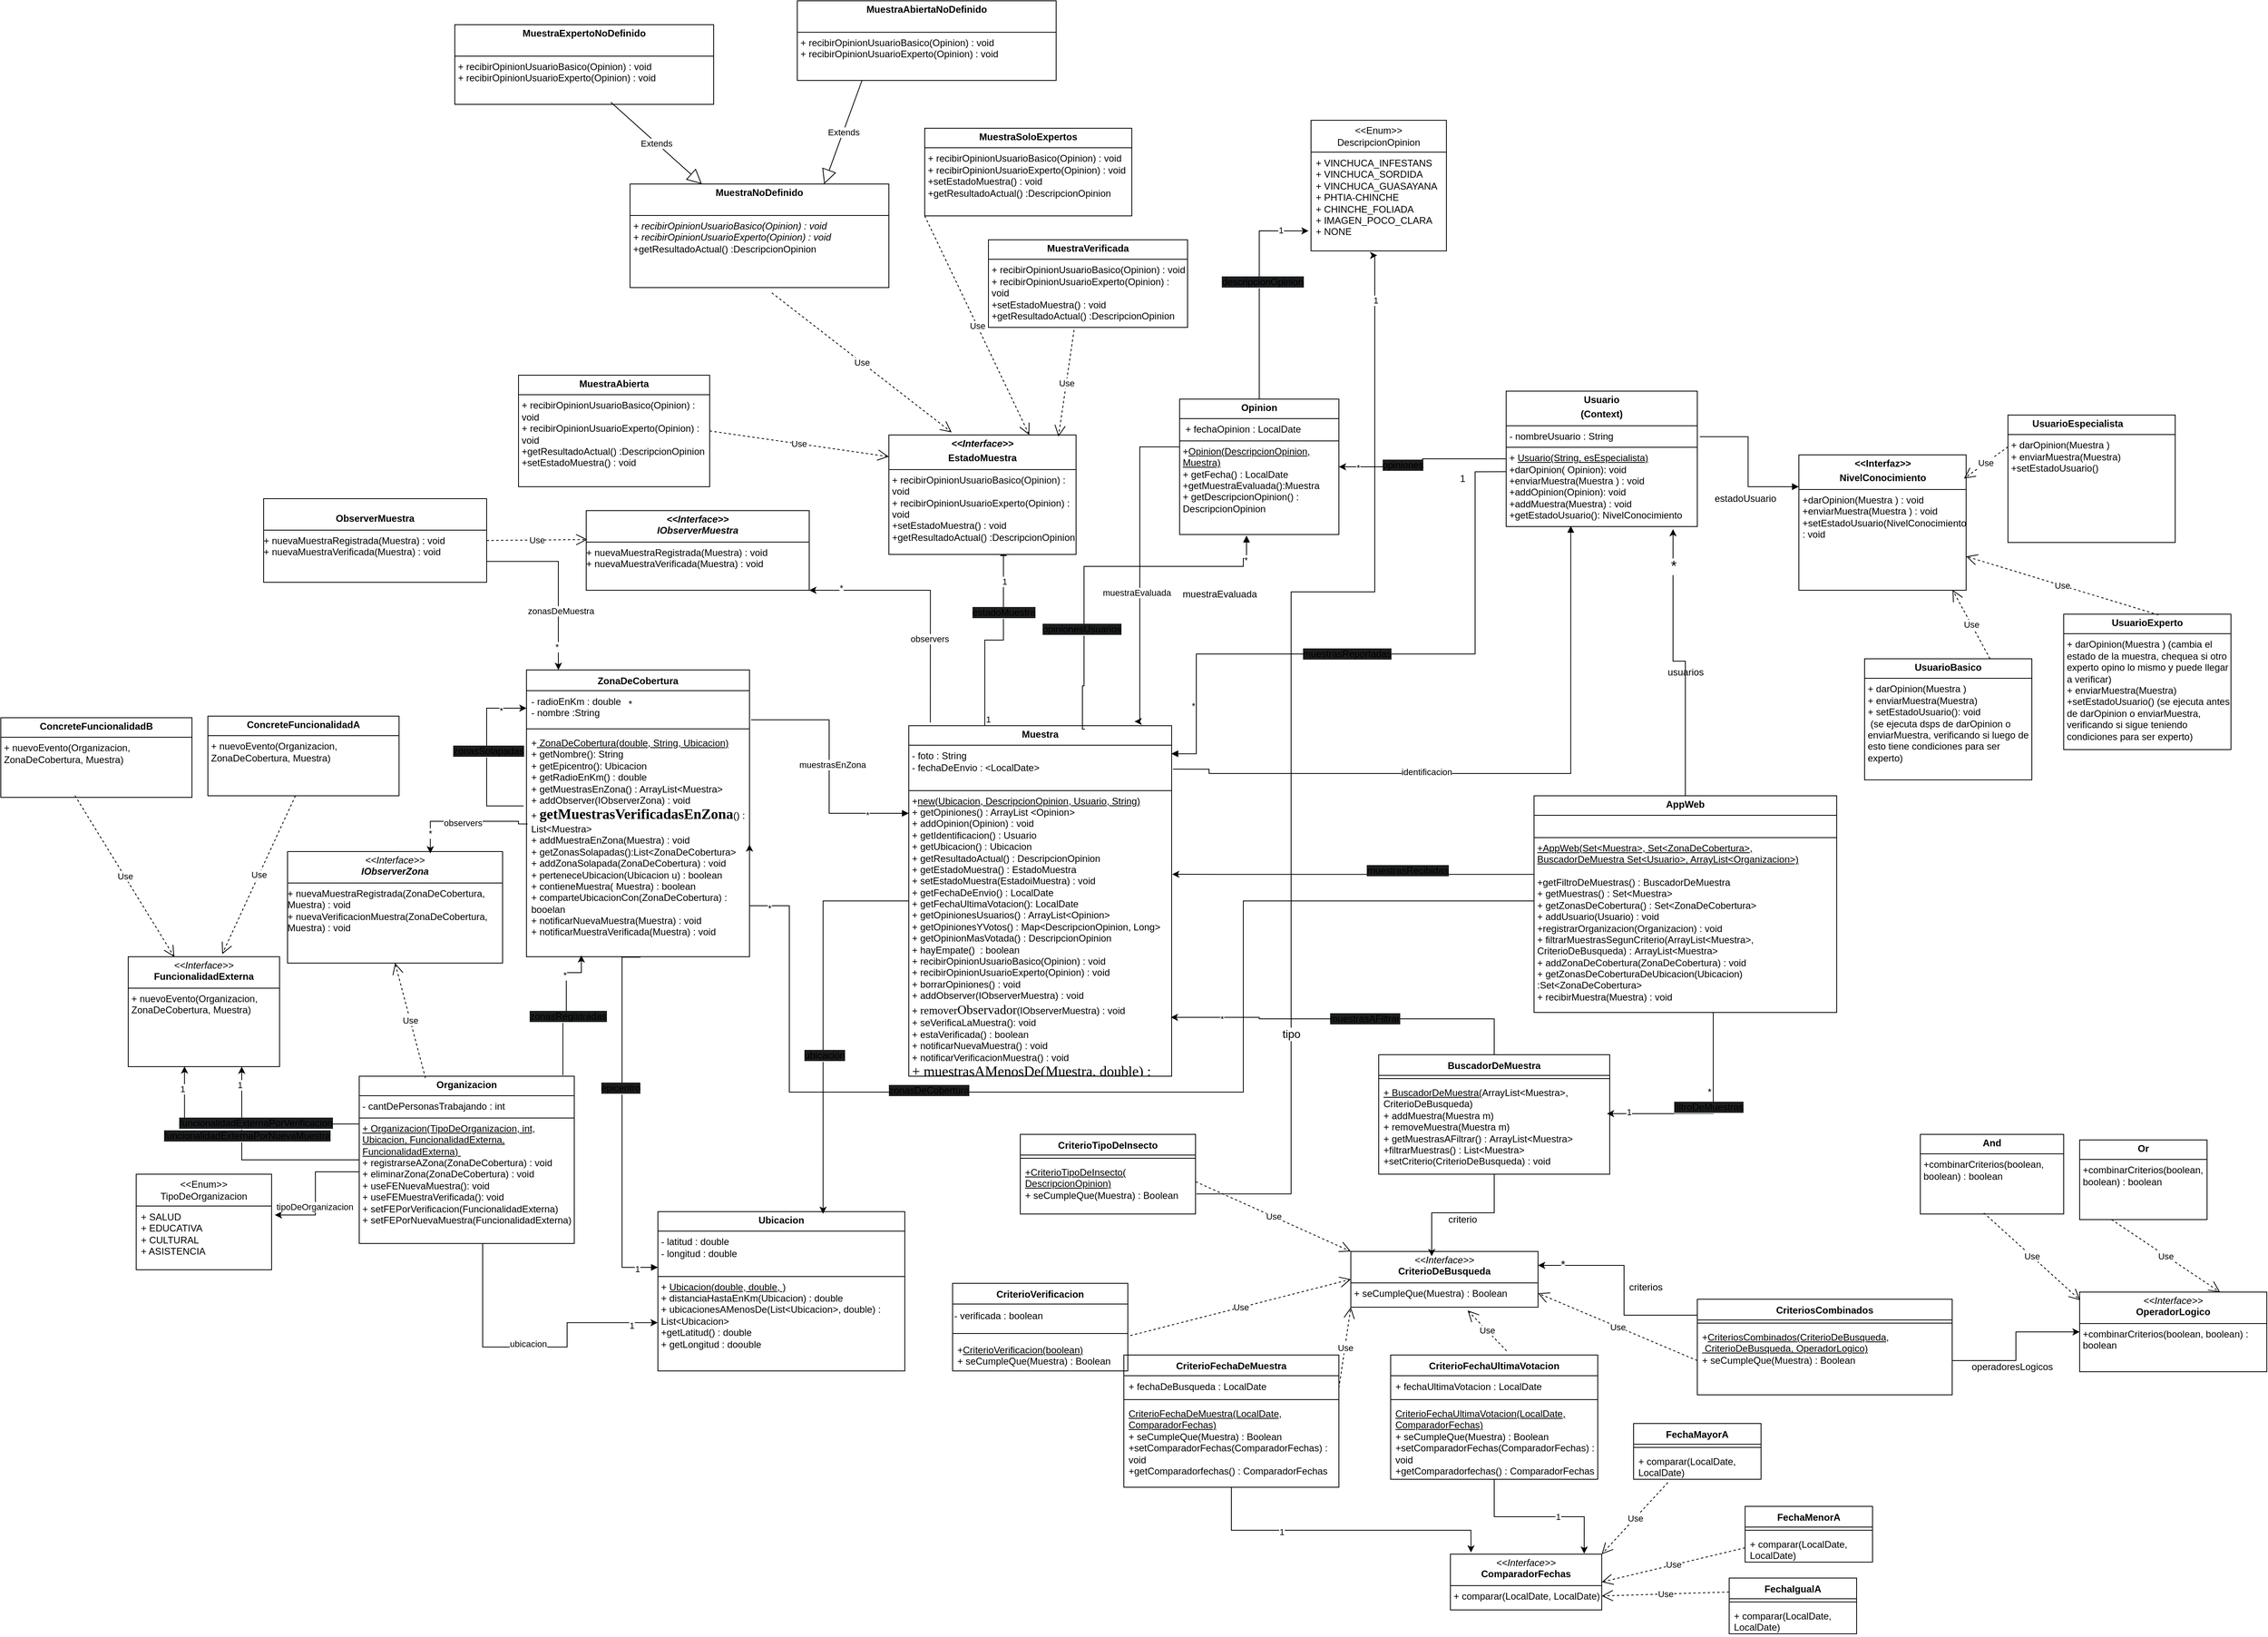 <mxfile version="27.1.6">
  <diagram name="Page-1" id="jhfdqh-tyM7XpAsOEEpZ">
    <mxGraphModel dx="3277" dy="2002" grid="1" gridSize="10" guides="1" tooltips="1" connect="1" arrows="1" fold="1" page="1" pageScale="1" pageWidth="850" pageHeight="1100" math="0" shadow="0">
      <root>
        <mxCell id="0" />
        <mxCell id="1" parent="0" />
        <mxCell id="9-LwFYGygXgiJbXCrmx1-87" style="edgeStyle=orthogonalEdgeStyle;rounded=0;orthogonalLoop=1;jettySize=auto;html=1;exitX=0.082;exitY=-0.009;exitDx=0;exitDy=0;exitPerimeter=0;entryX=1;entryY=1;entryDx=0;entryDy=0;" edge="1" parent="1" source="4gVouVSnkJ0AU-x3zaor-5" target="9-LwFYGygXgiJbXCrmx1-84">
          <mxGeometry relative="1" as="geometry">
            <mxPoint x="-110" y="-80" as="targetPoint" />
            <Array as="points">
              <mxPoint x="7" y="-80" />
            </Array>
          </mxGeometry>
        </mxCell>
        <mxCell id="9-LwFYGygXgiJbXCrmx1-88" value="observers" style="edgeLabel;html=1;align=center;verticalAlign=middle;resizable=0;points=[];" vertex="1" connectable="0" parent="9-LwFYGygXgiJbXCrmx1-87">
          <mxGeometry x="-0.332" y="1" relative="1" as="geometry">
            <mxPoint y="1" as="offset" />
          </mxGeometry>
        </mxCell>
        <mxCell id="9-LwFYGygXgiJbXCrmx1-89" value="*" style="edgeLabel;html=1;align=center;verticalAlign=middle;resizable=0;points=[];" vertex="1" connectable="0" parent="9-LwFYGygXgiJbXCrmx1-87">
          <mxGeometry x="0.751" y="-3" relative="1" as="geometry">
            <mxPoint as="offset" />
          </mxGeometry>
        </mxCell>
        <mxCell id="4gVouVSnkJ0AU-x3zaor-5" value="&lt;p style=&quot;margin:0px;margin-top:4px;text-align:center;&quot;&gt;&lt;b&gt;Muestra&lt;/b&gt;&lt;/p&gt;&lt;hr size=&quot;1&quot; style=&quot;border-style:solid;&quot;&gt;&lt;p style=&quot;margin:0px;margin-left:4px;&quot;&gt;&lt;span style=&quot;background-color: transparent; color: light-dark(rgb(0, 0, 0), rgb(255, 255, 255));&quot;&gt;- foto : String&lt;/span&gt;&lt;/p&gt;&lt;p style=&quot;margin:0px;margin-left:4px;&quot;&gt;&lt;span style=&quot;background-color: transparent; color: light-dark(rgb(0, 0, 0), rgb(255, 255, 255));&quot;&gt;- fechaDeEnvio : &amp;lt;LocalDate&amp;gt;&lt;/span&gt;&lt;/p&gt;&lt;p style=&quot;margin:0px;margin-left:4px;&quot;&gt;&lt;br&gt;&lt;/p&gt;&lt;hr size=&quot;1&quot; style=&quot;border-style:solid;&quot;&gt;&lt;p style=&quot;margin:0px;margin-left:4px;&quot;&gt;+&lt;u&gt;new(Ubicacion, DescripcionOpinion, Usuario, String)&lt;/u&gt;&lt;/p&gt;&lt;p style=&quot;margin:0px;margin-left:4px;&quot;&gt;+ getOpiniones() : Array&lt;span style=&quot;background-color: transparent; color: light-dark(rgb(0, 0, 0), rgb(255, 255, 255));&quot;&gt;List &amp;lt;Opinion&amp;gt;&lt;/span&gt;&lt;/p&gt;&lt;p style=&quot;margin:0px;margin-left:4px;&quot;&gt;&lt;span style=&quot;background-color: transparent; color: light-dark(rgb(0, 0, 0), rgb(255, 255, 255));&quot;&gt;+ addOpinion(Opinion) : void&lt;/span&gt;&lt;/p&gt;&lt;p style=&quot;margin:0px;margin-left:4px;&quot;&gt;&lt;span style=&quot;background-color: transparent; color: light-dark(rgb(0, 0, 0), rgb(255, 255, 255));&quot;&gt;+ getIdentificacion() : Usuario&lt;/span&gt;&lt;/p&gt;&lt;p style=&quot;margin:0px;margin-left:4px;&quot;&gt;&lt;span style=&quot;background-color: transparent; color: light-dark(rgb(0, 0, 0), rgb(255, 255, 255));&quot;&gt;+ getUbicacion() : Ubicacion&lt;/span&gt;&lt;/p&gt;&lt;p style=&quot;margin:0px;margin-left:4px;&quot;&gt;+ getResultadoActual() :&amp;nbsp;&lt;span style=&quot;background-color: transparent; color: light-dark(rgb(0, 0, 0), rgb(255, 255, 255));&quot;&gt;DescripcionOpinion&lt;/span&gt;&lt;/p&gt;&lt;p style=&quot;margin:0px;margin-left:4px;&quot;&gt;&lt;span style=&quot;background-color: transparent; color: light-dark(rgb(0, 0, 0), rgb(255, 255, 255));&quot;&gt;+ getEstadoMuestra() : EstadoMuestra&lt;/span&gt;&lt;/p&gt;&lt;p style=&quot;margin:0px;margin-left:4px;&quot;&gt;&lt;span style=&quot;background-color: transparent; color: light-dark(rgb(0, 0, 0), rgb(255, 255, 255));&quot;&gt;+ setEstadoMuestra(EstadoiMuestra) : void&lt;/span&gt;&lt;/p&gt;&lt;p style=&quot;margin:0px;margin-left:4px;&quot;&gt;+ getFechaDeEnvio() : LocalDate&lt;/p&gt;&lt;p style=&quot;margin:0px;margin-left:4px;&quot;&gt;+ getFechaUltimaVotacion(): LocalDate&lt;/p&gt;&lt;p style=&quot;margin:0px;margin-left:4px;&quot;&gt;+ getOpinionesUsuarios() : ArrayList&amp;lt;Opinion&amp;gt;&lt;/p&gt;&lt;p style=&quot;margin:0px;margin-left:4px;&quot;&gt;+ getOpinionesYVotos() : Map&amp;lt;DescripcionOpinion, Long&amp;gt;&lt;/p&gt;&lt;p style=&quot;margin:0px;margin-left:4px;&quot;&gt;+ getOpinionMasVotada() : DescripcionOpinion&lt;/p&gt;&lt;p style=&quot;margin:0px;margin-left:4px;&quot;&gt;+ hayEmpate()&amp;nbsp; : boolean&lt;/p&gt;&lt;p style=&quot;margin:0px;margin-left:4px;&quot;&gt;+ recibirOpinionUsuarioBasico(Opinion) : void&lt;/p&gt;&lt;p style=&quot;margin:0px;margin-left:4px;&quot;&gt;+ recibirOpinionUsuarioExperto(Opinion) : void&lt;/p&gt;&lt;p style=&quot;margin:0px;margin-left:4px;&quot;&gt;+ borrarOpiniones() : void&lt;/p&gt;&lt;p style=&quot;margin: 0px 0px 0px 4px;&quot;&gt;+ addObserver(IObserverMuestra) : void&lt;/p&gt;&lt;p style=&quot;margin: 0px 0px 0px 4px;&quot;&gt;+ &lt;font face=&quot;Comic Sans MS&quot; style=&quot;font-size: 14px;&quot;&gt;remover&lt;/font&gt;&lt;span style=&quot;background-color: transparent; color: light-dark(rgb(0, 0, 0), rgb(255, 255, 255));&quot;&gt;&lt;font face=&quot;Comic Sans MS&quot; size=&quot;3&quot;&gt;Observador&lt;/font&gt;(IObserverMuestra) : void&lt;/span&gt;&lt;/p&gt;&lt;p style=&quot;margin: 0px 0px 0px 4px;&quot;&gt;+ seVerificaLaMuestra(): void&lt;/p&gt;&lt;p style=&quot;margin: 0px 0px 0px 4px;&quot;&gt;+ estaVerificada() : boolean&lt;/p&gt;&lt;p style=&quot;margin: 0px 0px 0px 4px;&quot;&gt;+ notificarNuevaMuestra() : void&lt;/p&gt;&lt;p style=&quot;margin: 0px 0px 0px 4px;&quot;&gt;+&amp;nbsp;&lt;span style=&quot;background-color: transparent; color: light-dark(rgb(0, 0, 0), rgb(255, 255, 255));&quot;&gt;notificarVerificacionMuestra() : void&lt;/span&gt;&lt;span style=&quot;background-color: transparent; color: light-dark(rgb(0, 0, 0), rgb(255, 255, 255));&quot;&gt;&amp;nbsp;&lt;/span&gt;&lt;/p&gt;&lt;p style=&quot;margin:0px;margin-left:4px;&quot;&gt;&lt;span style=&quot;background-color: transparent; color: light-dark(rgb(0, 0, 0), rgb(255, 255, 255));&quot;&gt;&lt;font face=&quot;Comic Sans MS&quot; style=&quot;font-size: 18px;&quot;&gt;+ muestrasAMenosDe(Muestra, double) : List&amp;lt;Muestra&amp;gt;&lt;/font&gt;&lt;/span&gt;&lt;/p&gt;" style="verticalAlign=top;align=left;overflow=fill;html=1;whiteSpace=wrap;" parent="1" vertex="1">
          <mxGeometry x="-20" y="90" width="330" height="440" as="geometry" />
        </mxCell>
        <mxCell id="4gVouVSnkJ0AU-x3zaor-7" value="&lt;p style=&quot;margin:0px;margin-top:4px;text-align:center;&quot;&gt;&lt;b&gt;UsuarioBasico&lt;/b&gt;&lt;/p&gt;&lt;hr size=&quot;1&quot; style=&quot;border-style:solid;&quot;&gt;&lt;p style=&quot;margin:0px;margin-left:4px;&quot;&gt;&lt;/p&gt;&lt;p style=&quot;margin:0px;margin-left:4px;&quot;&gt;+ darOpinion(Muestra )&lt;/p&gt;&lt;p style=&quot;margin:0px;margin-left:4px;&quot;&gt;+ enviarMuestra(Muestra)&lt;/p&gt;&lt;p style=&quot;margin:0px;margin-left:4px;&quot;&gt;+ setEstadoUsuario(): void&lt;br&gt;&amp;nbsp;(se ejecuta dsps de darOpinion o enviarMuestra, verificando si luego de esto tiene condiciones para ser experto)&lt;/p&gt;" style="verticalAlign=top;align=left;overflow=fill;html=1;whiteSpace=wrap;" parent="1" vertex="1">
          <mxGeometry x="1180" y="6" width="210" height="152" as="geometry" />
        </mxCell>
        <mxCell id="4gVouVSnkJ0AU-x3zaor-8" value="&lt;p style=&quot;margin:0px;margin-top:4px;text-align:center;&quot;&gt;&lt;b&gt;UsuarioExperto&lt;/b&gt;&lt;/p&gt;&lt;hr size=&quot;1&quot; style=&quot;border-style:solid;&quot;&gt;&lt;p style=&quot;margin:0px;margin-left:4px;&quot;&gt;&lt;/p&gt;&lt;p style=&quot;margin:0px;margin-left:4px;&quot;&gt;+ darOpinion(Muestra ) (cambia el estado de la muestra, chequea si otro experto opino lo mismo y puede llegar a verificar)&lt;/p&gt;&lt;p style=&quot;margin:0px;margin-left:4px;&quot;&gt;+ enviarMuestra(Muestra)&lt;/p&gt;&lt;p style=&quot;margin:0px;margin-left:4px;&quot;&gt;+setEstadoUsuario()&lt;span style=&quot;background-color: transparent; color: light-dark(rgb(0, 0, 0), rgb(255, 255, 255));&quot;&gt;&amp;nbsp;&lt;/span&gt;&lt;span style=&quot;background-color: transparent; color: light-dark(rgb(0, 0, 0), rgb(255, 255, 255));&quot;&gt;(se ejecuta antes de darOpinion o enviarMuestra, verificando si sigue teniendo condiciones para ser experto)&lt;/span&gt;&lt;/p&gt;" style="verticalAlign=top;align=left;overflow=fill;html=1;whiteSpace=wrap;" parent="1" vertex="1">
          <mxGeometry x="1430" y="-50" width="210" height="170" as="geometry" />
        </mxCell>
        <mxCell id="4gVouVSnkJ0AU-x3zaor-9" value="&lt;p style=&quot;margin:0px;margin-top:4px;text-align:center;&quot;&gt;&lt;b&gt;Opinion&lt;/b&gt;&lt;/p&gt;&lt;hr size=&quot;1&quot; style=&quot;border-style:solid;&quot;&gt;&lt;p style=&quot;margin:0px;margin-left:4px;&quot;&gt;&amp;nbsp;+ fechaOpinion : LocalDate&lt;/p&gt;&lt;hr size=&quot;1&quot; style=&quot;border-style:solid;&quot;&gt;&lt;p style=&quot;margin:0px;margin-left:4px;&quot;&gt;&lt;span style=&quot;background-color: transparent; color: light-dark(rgb(0, 0, 0), rgb(255, 255, 255));&quot;&gt;+&lt;u&gt;Opinion(DescripcionOpinion, Muestra)&lt;/u&gt;&lt;/span&gt;&lt;/p&gt;&lt;p style=&quot;margin:0px;margin-left:4px;&quot;&gt;+ getFecha() : LocalDate&lt;/p&gt;&lt;p style=&quot;margin:0px;margin-left:4px;&quot;&gt;+getMuestraEvaluada():Muestra&lt;/p&gt;&lt;p style=&quot;margin:0px;margin-left:4px;&quot;&gt;+ getDescripcionOpinion() : DescripcionOpinion&lt;/p&gt;" style="verticalAlign=top;align=left;overflow=fill;html=1;whiteSpace=wrap;" parent="1" vertex="1">
          <mxGeometry x="320" y="-320" width="200" height="170" as="geometry" />
        </mxCell>
        <mxCell id="4gVouVSnkJ0AU-x3zaor-12" value="" style="endArrow=block;endFill=1;html=1;edgeStyle=orthogonalEdgeStyle;align=left;verticalAlign=top;rounded=0;entryX=0.338;entryY=0.995;entryDx=0;entryDy=0;entryPerimeter=0;exitX=1.005;exitY=0.124;exitDx=0;exitDy=0;exitPerimeter=0;" parent="1" target="4gVouVSnkJ0AU-x3zaor-44" edge="1" source="4gVouVSnkJ0AU-x3zaor-5">
          <mxGeometry x="-1" relative="1" as="geometry">
            <mxPoint x="357" y="90" as="sourcePoint" />
            <mxPoint x="810" y="-110" as="targetPoint" />
            <Array as="points">
              <mxPoint x="357" y="145" />
              <mxPoint x="357" y="150" />
              <mxPoint x="811" y="150" />
            </Array>
          </mxGeometry>
        </mxCell>
        <mxCell id="9-LwFYGygXgiJbXCrmx1-107" value="identificacion" style="edgeLabel;html=1;align=center;verticalAlign=middle;resizable=0;points=[];" vertex="1" connectable="0" parent="4gVouVSnkJ0AU-x3zaor-12">
          <mxGeometry x="-0.207" y="2" relative="1" as="geometry">
            <mxPoint as="offset" />
          </mxGeometry>
        </mxCell>
        <mxCell id="4gVouVSnkJ0AU-x3zaor-19" value="1" style="text;html=1;align=center;verticalAlign=middle;resizable=0;points=[];autosize=1;strokeColor=none;fillColor=none;" parent="1" vertex="1">
          <mxGeometry x="660" y="-235" width="30" height="30" as="geometry" />
        </mxCell>
        <mxCell id="4gVouVSnkJ0AU-x3zaor-21" value="" style="endArrow=block;endFill=1;html=1;edgeStyle=orthogonalEdgeStyle;align=left;verticalAlign=top;rounded=0;exitX=0.67;exitY=0.01;exitDx=0;exitDy=0;exitPerimeter=0;entryX=0.42;entryY=1.008;entryDx=0;entryDy=0;entryPerimeter=0;" parent="1" source="4gVouVSnkJ0AU-x3zaor-5" target="4gVouVSnkJ0AU-x3zaor-9" edge="1">
          <mxGeometry x="-1" relative="1" as="geometry">
            <mxPoint x="200" y="40" as="sourcePoint" />
            <mxPoint x="400" y="-170" as="targetPoint" />
            <Array as="points">
              <mxPoint x="198" y="94" />
              <mxPoint x="198" y="40" />
              <mxPoint x="200" y="40" />
              <mxPoint x="200" y="-110" />
              <mxPoint x="400" y="-110" />
              <mxPoint x="400" y="-120" />
              <mxPoint x="404" y="-120" />
            </Array>
          </mxGeometry>
        </mxCell>
        <mxCell id="9-LwFYGygXgiJbXCrmx1-98" value="&lt;span style=&quot;font-size: 12px; background-color: rgb(27, 29, 30);&quot;&gt;opinionesUsuarios&lt;/span&gt;" style="edgeLabel;html=1;align=center;verticalAlign=middle;resizable=0;points=[];" vertex="1" connectable="0" parent="4gVouVSnkJ0AU-x3zaor-21">
          <mxGeometry x="-0.417" y="3" relative="1" as="geometry">
            <mxPoint y="1" as="offset" />
          </mxGeometry>
        </mxCell>
        <mxCell id="9-LwFYGygXgiJbXCrmx1-99" value="*" style="edgeLabel;html=1;align=center;verticalAlign=middle;resizable=0;points=[];" vertex="1" connectable="0" parent="4gVouVSnkJ0AU-x3zaor-21">
          <mxGeometry x="0.852" y="-3" relative="1" as="geometry">
            <mxPoint y="1" as="offset" />
          </mxGeometry>
        </mxCell>
        <mxCell id="4gVouVSnkJ0AU-x3zaor-25" value="" style="endArrow=block;endFill=1;html=1;edgeStyle=orthogonalEdgeStyle;align=left;verticalAlign=top;rounded=0;exitX=0.006;exitY=0.595;exitDx=0;exitDy=0;exitPerimeter=0;entryX=0.999;entryY=0.08;entryDx=0;entryDy=0;entryPerimeter=0;" parent="1" source="4gVouVSnkJ0AU-x3zaor-44" target="4gVouVSnkJ0AU-x3zaor-5" edge="1">
          <mxGeometry x="-1" relative="1" as="geometry">
            <mxPoint x="619.68" y="136.7" as="sourcePoint" />
            <mxPoint x="350" y="70" as="targetPoint" />
            <Array as="points">
              <mxPoint x="691" y="-229" />
              <mxPoint x="691" />
              <mxPoint x="341" />
              <mxPoint x="341" y="125" />
            </Array>
          </mxGeometry>
        </mxCell>
        <mxCell id="9-LwFYGygXgiJbXCrmx1-110" value="&lt;span style=&quot;font-size: 12px; background-color: rgb(27, 29, 30);&quot;&gt;muestrasReportadas&lt;/span&gt;" style="edgeLabel;html=1;align=center;verticalAlign=middle;resizable=0;points=[];" vertex="1" connectable="0" parent="4gVouVSnkJ0AU-x3zaor-25">
          <mxGeometry x="0.17" y="2" relative="1" as="geometry">
            <mxPoint x="24" y="-2" as="offset" />
          </mxGeometry>
        </mxCell>
        <mxCell id="9-LwFYGygXgiJbXCrmx1-112" value="*" style="edgeLabel;html=1;align=center;verticalAlign=middle;resizable=0;points=[];" vertex="1" connectable="0" parent="4gVouVSnkJ0AU-x3zaor-25">
          <mxGeometry x="0.762" y="-4" relative="1" as="geometry">
            <mxPoint as="offset" />
          </mxGeometry>
        </mxCell>
        <mxCell id="4gVouVSnkJ0AU-x3zaor-29" value="&lt;p style=&quot;margin:0px;margin-top:4px;text-align:center;&quot;&gt;&lt;/p&gt;&lt;p style=&quot;margin:0px;margin-left:4px;&quot;&gt;&lt;b&gt;&lt;span style=&quot;white-space: pre;&quot;&gt;&#x9;&lt;/span&gt;UsuarioEspecialista&lt;/b&gt;&lt;/p&gt;&lt;hr size=&quot;1&quot; style=&quot;border-style:solid;&quot;&gt;&lt;p style=&quot;margin:0px;margin-left:4px;&quot;&gt;+ darOpinion(Muestra )&lt;/p&gt;&lt;p style=&quot;margin:0px;margin-left:4px;&quot;&gt;+ enviarMuestra(Muestra)&lt;/p&gt;&lt;p style=&quot;margin:0px;margin-left:4px;&quot;&gt;+setEstadoUsuario()&lt;/p&gt;" style="verticalAlign=top;align=left;overflow=fill;html=1;whiteSpace=wrap;" parent="1" vertex="1">
          <mxGeometry x="1360" y="-300" width="210" height="160" as="geometry" />
        </mxCell>
        <mxCell id="9-LwFYGygXgiJbXCrmx1-53" style="edgeStyle=orthogonalEdgeStyle;rounded=0;orthogonalLoop=1;jettySize=auto;html=1;entryX=-0.001;entryY=0.697;entryDx=0;entryDy=0;entryPerimeter=0;" edge="1" parent="1" source="4gVouVSnkJ0AU-x3zaor-35" target="4gVouVSnkJ0AU-x3zaor-39">
          <mxGeometry relative="1" as="geometry">
            <mxPoint x="-450" y="840" as="targetPoint" />
            <Array as="points">
              <mxPoint x="-555" y="870" />
              <mxPoint x="-449" y="870" />
              <mxPoint x="-449" y="839" />
            </Array>
          </mxGeometry>
        </mxCell>
        <mxCell id="9-LwFYGygXgiJbXCrmx1-54" value="ubicacion" style="edgeLabel;html=1;align=center;verticalAlign=middle;resizable=0;points=[];" vertex="1" connectable="0" parent="9-LwFYGygXgiJbXCrmx1-53">
          <mxGeometry x="-0.017" y="4" relative="1" as="geometry">
            <mxPoint as="offset" />
          </mxGeometry>
        </mxCell>
        <mxCell id="9-LwFYGygXgiJbXCrmx1-55" value="1" style="edgeLabel;html=1;align=center;verticalAlign=middle;resizable=0;points=[];" vertex="1" connectable="0" parent="9-LwFYGygXgiJbXCrmx1-53">
          <mxGeometry x="0.826" y="-3" relative="1" as="geometry">
            <mxPoint as="offset" />
          </mxGeometry>
        </mxCell>
        <mxCell id="9-LwFYGygXgiJbXCrmx1-75" style="edgeStyle=orthogonalEdgeStyle;rounded=0;orthogonalLoop=1;jettySize=auto;html=1;entryX=0.75;entryY=1;entryDx=0;entryDy=0;" edge="1" parent="1" source="4gVouVSnkJ0AU-x3zaor-35" target="4gVouVSnkJ0AU-x3zaor-70">
          <mxGeometry relative="1" as="geometry" />
        </mxCell>
        <mxCell id="9-LwFYGygXgiJbXCrmx1-76" value="&lt;span style=&quot;font-size: 12px; text-align: left; text-wrap-mode: wrap; background-color: rgb(27, 29, 30);&quot;&gt;funcionalidadExternaPorNuevaMuestra&lt;/span&gt;" style="edgeLabel;html=1;align=center;verticalAlign=middle;resizable=0;points=[];" vertex="1" connectable="0" parent="9-LwFYGygXgiJbXCrmx1-75">
          <mxGeometry x="0.339" y="-6" relative="1" as="geometry">
            <mxPoint y="-1" as="offset" />
          </mxGeometry>
        </mxCell>
        <mxCell id="9-LwFYGygXgiJbXCrmx1-77" value="1" style="edgeLabel;html=1;align=center;verticalAlign=middle;resizable=0;points=[];" vertex="1" connectable="0" parent="9-LwFYGygXgiJbXCrmx1-75">
          <mxGeometry x="0.821" y="3" relative="1" as="geometry">
            <mxPoint y="-1" as="offset" />
          </mxGeometry>
        </mxCell>
        <mxCell id="4gVouVSnkJ0AU-x3zaor-35" value="&lt;p style=&quot;margin:0px;margin-top:4px;text-align:center;&quot;&gt;&lt;b&gt;Organizacion&lt;/b&gt;&lt;/p&gt;&lt;hr size=&quot;1&quot; style=&quot;border-style:solid;&quot;&gt;&lt;p style=&quot;margin:0px;margin-left:4px;&quot;&gt;&lt;span style=&quot;background-color: transparent; color: light-dark(rgb(0, 0, 0), rgb(255, 255, 255));&quot;&gt;- cantDePersonasTrabajando : int&amp;nbsp;&lt;/span&gt;&lt;/p&gt;&lt;hr size=&quot;1&quot; style=&quot;border-style:solid;&quot;&gt;&lt;p style=&quot;margin:0px;margin-left:4px;&quot;&gt;&lt;u&gt;+ Organizacion(TipoDeOrganizacion, int, Ubicacion, FuncionalidadExterna, FuncionalidadExterna)&amp;nbsp;&lt;/u&gt;&lt;/p&gt;&lt;p style=&quot;margin:0px;margin-left:4px;&quot;&gt;+ registrarseAZona(ZonaDeCobertura) : void&amp;nbsp;&lt;/p&gt;&lt;p style=&quot;margin:0px;margin-left:4px;&quot;&gt;+ eliminarZona(ZonaDeCobertura) : void&amp;nbsp;&lt;/p&gt;&lt;p style=&quot;margin:0px;margin-left:4px;&quot;&gt;+ useFENuevaMuestra(): void&lt;/p&gt;&lt;p style=&quot;margin:0px;margin-left:4px;&quot;&gt;+ useFEMuestraVerificada(): void&lt;/p&gt;&lt;p style=&quot;margin:0px;margin-left:4px;&quot;&gt;+ setFE&lt;span style=&quot;background-color: transparent; color: light-dark(rgb(0, 0, 0), rgb(255, 255, 255));&quot;&gt;PorVerificacion(&lt;/span&gt;&lt;span style=&quot;background-color: transparent; color: light-dark(rgb(0, 0, 0), rgb(255, 255, 255)); text-align: center;&quot;&gt;FuncionalidadExterna&lt;/span&gt;&lt;span style=&quot;background-color: transparent; color: light-dark(rgb(0, 0, 0), rgb(255, 255, 255));&quot;&gt;)&lt;/span&gt;&lt;/p&gt;&lt;p style=&quot;margin:0px;margin-left:4px;&quot;&gt;+ setFE&lt;span style=&quot;color: light-dark(rgb(0, 0, 0), rgb(255, 255, 255)); background-color: transparent;&quot;&gt;PorNuevaMuestra(&lt;/span&gt;&lt;span style=&quot;background-color: transparent; color: light-dark(rgb(0, 0, 0), rgb(255, 255, 255)); text-align: center;&quot;&gt;FuncionalidadExterna&lt;/span&gt;&lt;span style=&quot;background-color: transparent; color: light-dark(rgb(0, 0, 0), rgb(255, 255, 255));&quot;&gt;)&lt;/span&gt;&lt;/p&gt;" style="verticalAlign=top;align=left;overflow=fill;html=1;whiteSpace=wrap;" parent="1" vertex="1">
          <mxGeometry x="-710" y="530" width="270" height="210" as="geometry" />
        </mxCell>
        <mxCell id="9-LwFYGygXgiJbXCrmx1-104" style="edgeStyle=orthogonalEdgeStyle;rounded=0;orthogonalLoop=1;jettySize=auto;html=1;entryX=1;entryY=0.5;entryDx=0;entryDy=0;" edge="1" parent="1" source="4gVouVSnkJ0AU-x3zaor-44" target="4gVouVSnkJ0AU-x3zaor-9">
          <mxGeometry relative="1" as="geometry" />
        </mxCell>
        <mxCell id="9-LwFYGygXgiJbXCrmx1-105" value="&lt;span style=&quot;font-size: 12px; background-color: rgb(27, 29, 30);&quot;&gt;opiniones&lt;/span&gt;" style="edgeLabel;html=1;align=center;verticalAlign=middle;resizable=0;points=[];" vertex="1" connectable="0" parent="9-LwFYGygXgiJbXCrmx1-104">
          <mxGeometry x="0.271" y="-2" relative="1" as="geometry">
            <mxPoint as="offset" />
          </mxGeometry>
        </mxCell>
        <mxCell id="9-LwFYGygXgiJbXCrmx1-106" value="*" style="edgeLabel;html=1;align=center;verticalAlign=middle;resizable=0;points=[];" vertex="1" connectable="0" parent="9-LwFYGygXgiJbXCrmx1-104">
          <mxGeometry x="0.786" y="1" relative="1" as="geometry">
            <mxPoint as="offset" />
          </mxGeometry>
        </mxCell>
        <mxCell id="4gVouVSnkJ0AU-x3zaor-44" value="&lt;p style=&quot;margin:0px;margin-top:4px;text-align:center;&quot;&gt;&lt;b&gt;Usuario&lt;/b&gt;&lt;/p&gt;&lt;p style=&quot;margin:0px;margin-top:4px;text-align:center;&quot;&gt;&lt;b&gt;(Context)&lt;/b&gt;&lt;/p&gt;&lt;hr size=&quot;1&quot; style=&quot;border-style:solid;&quot;&gt;&lt;p style=&quot;margin:0px;margin-left:4px;&quot;&gt;- nombreUsuario : String&lt;/p&gt;&lt;hr size=&quot;1&quot; style=&quot;border-style:solid;&quot;&gt;&lt;p style=&quot;margin: 0px 0px 0px 4px;&quot;&gt;+ &lt;u&gt;Usuario(String, esEspecialista)&lt;/u&gt;&lt;/p&gt;&lt;p style=&quot;margin: 0px 0px 0px 4px;&quot;&gt;+darOpinion( Opinion): void&lt;/p&gt;&lt;p style=&quot;margin: 0px 0px 0px 4px;&quot;&gt;+enviarMuestra(Muestra ) : void&amp;nbsp;&lt;/p&gt;&lt;p style=&quot;margin: 0px 0px 0px 4px;&quot;&gt;+addOpinion(Opinion): void&lt;/p&gt;&lt;p style=&quot;margin: 0px 0px 0px 4px;&quot;&gt;+addMuestra(Muestra) : void&lt;/p&gt;&lt;p style=&quot;margin: 0px 0px 0px 4px;&quot;&gt;+getEstadoUsuario(): NivelConocimiento&lt;/p&gt;&lt;p style=&quot;margin: 0px 0px 0px 4px;&quot;&gt;&lt;br&gt;&lt;/p&gt;&lt;p style=&quot;margin: 0px 0px 0px 4px;&quot;&gt;&lt;br&gt;&lt;/p&gt;&lt;p style=&quot;margin: 0px 0px 0px 4px;&quot;&gt;&lt;br&gt;&lt;/p&gt;&lt;p style=&quot;margin: 0px 0px 0px 4px;&quot;&gt;&lt;br&gt;&lt;/p&gt;" style="verticalAlign=top;align=left;overflow=fill;html=1;whiteSpace=wrap;" parent="1" vertex="1">
          <mxGeometry x="730" y="-330" width="240" height="170" as="geometry" />
        </mxCell>
        <mxCell id="4gVouVSnkJ0AU-x3zaor-45" value="" style="endArrow=block;endFill=1;html=1;edgeStyle=orthogonalEdgeStyle;align=left;verticalAlign=top;rounded=0;entryX=0;entryY=0.235;entryDx=0;entryDy=0;entryPerimeter=0;exitX=1.013;exitY=0.337;exitDx=0;exitDy=0;exitPerimeter=0;" parent="1" source="4gVouVSnkJ0AU-x3zaor-44" target="4gVouVSnkJ0AU-x3zaor-50" edge="1">
          <mxGeometry x="-1" relative="1" as="geometry">
            <mxPoint x="835" y="80" as="sourcePoint" />
            <mxPoint x="995" y="80" as="targetPoint" />
          </mxGeometry>
        </mxCell>
        <mxCell id="4gVouVSnkJ0AU-x3zaor-48" value="estadoUsuario" style="text;html=1;align=center;verticalAlign=middle;resizable=0;points=[];autosize=1;strokeColor=none;fillColor=none;" parent="1" vertex="1">
          <mxGeometry x="980" y="-210" width="100" height="30" as="geometry" />
        </mxCell>
        <mxCell id="4gVouVSnkJ0AU-x3zaor-50" value="&lt;p style=&quot;margin:0px;margin-top:4px;text-align:center;&quot;&gt;&lt;b&gt;&amp;lt;&amp;lt;Interfaz&amp;gt;&amp;gt;&lt;/b&gt;&lt;b&gt;&lt;/b&gt;&lt;/p&gt;&lt;p style=&quot;margin:0px;margin-top:4px;text-align:center;&quot;&gt;&lt;b&gt;NivelConocimiento&lt;/b&gt;&lt;/p&gt;&lt;hr size=&quot;1&quot; style=&quot;border-style:solid;&quot;&gt;&lt;p style=&quot;margin: 0px 0px 0px 4px;&quot;&gt;+darOpinion(Muestra ) : void&amp;nbsp;&lt;/p&gt;&lt;p style=&quot;margin: 0px 0px 0px 4px;&quot;&gt;+enviarMuestra(Muestra ) : void&lt;br&gt;+setEstadoUsuario(NivelConocimiento) : void&lt;/p&gt;" style="verticalAlign=top;align=left;overflow=fill;html=1;whiteSpace=wrap;" parent="1" vertex="1">
          <mxGeometry x="1097.5" y="-250" width="210" height="170" as="geometry" />
        </mxCell>
        <mxCell id="4gVouVSnkJ0AU-x3zaor-39" value="&lt;p style=&quot;margin:0px;margin-top:4px;text-align:center;&quot;&gt;&lt;b&gt;Ubicacion&lt;/b&gt;&lt;/p&gt;&lt;hr size=&quot;1&quot; style=&quot;border-style:solid;&quot;&gt;&lt;p style=&quot;margin:0px;margin-left:4px;&quot;&gt;&lt;span style=&quot;background-color: transparent; color: light-dark(rgb(0, 0, 0), rgb(255, 255, 255));&quot;&gt;- latitud : double&amp;nbsp;&lt;/span&gt;&lt;/p&gt;&lt;p style=&quot;margin:0px;margin-left:4px;&quot;&gt;&lt;span style=&quot;background-color: transparent; color: light-dark(rgb(0, 0, 0), rgb(255, 255, 255));&quot;&gt;- longitud : double&lt;/span&gt;&lt;/p&gt;&lt;p style=&quot;margin:0px;margin-left:4px;&quot;&gt;&lt;br&gt;&lt;/p&gt;&lt;hr size=&quot;1&quot; style=&quot;border-style:solid;&quot;&gt;&lt;p style=&quot;margin:0px;margin-left:4px;&quot;&gt;+ &lt;u&gt;Ubicacion(double, double, )&lt;/u&gt;&amp;nbsp;&lt;/p&gt;&lt;p style=&quot;margin:0px;margin-left:4px;&quot;&gt;+ distanciaHastaEnKm(Ubicacion) : double&lt;/p&gt;&lt;p style=&quot;margin:0px;margin-left:4px;&quot;&gt;+ ubicacionesAMenosDe(List&amp;lt;Ubicacion&amp;gt;, double) : List&amp;lt;Ubicacion&amp;gt;&lt;/p&gt;&lt;p style=&quot;margin:0px;margin-left:4px;&quot;&gt;+getLatitud() : double&lt;/p&gt;&lt;p style=&quot;margin:0px;margin-left:4px;&quot;&gt;+ getLongitud : doouble&lt;/p&gt;&lt;p style=&quot;margin:0px;margin-left:4px;&quot;&gt;&lt;br&gt;&lt;/p&gt;" style="verticalAlign=top;align=left;overflow=fill;html=1;whiteSpace=wrap;" parent="1" vertex="1">
          <mxGeometry x="-335" y="700" width="310" height="200" as="geometry" />
        </mxCell>
        <mxCell id="4gVouVSnkJ0AU-x3zaor-56" value="ZonaDeCobertura" style="swimlane;fontStyle=1;align=center;verticalAlign=top;childLayout=stackLayout;horizontal=1;startSize=26;horizontalStack=0;resizeParent=1;resizeParentMax=0;resizeLast=0;collapsible=1;marginBottom=0;whiteSpace=wrap;html=1;" parent="1" vertex="1">
          <mxGeometry x="-500" y="20" width="280" height="360" as="geometry" />
        </mxCell>
        <mxCell id="4gVouVSnkJ0AU-x3zaor-57" value="&lt;div&gt;- radioEnKm : double&lt;/div&gt;&lt;div&gt;- nombre :String&lt;/div&gt;&lt;div&gt;&lt;br&gt;&lt;/div&gt;" style="text;strokeColor=none;fillColor=none;align=left;verticalAlign=top;spacingLeft=4;spacingRight=4;overflow=hidden;rotatable=0;points=[[0,0.5],[1,0.5]];portConstraint=eastwest;whiteSpace=wrap;html=1;" parent="4gVouVSnkJ0AU-x3zaor-56" vertex="1">
          <mxGeometry y="26" width="280" height="44" as="geometry" />
        </mxCell>
        <mxCell id="4gVouVSnkJ0AU-x3zaor-58" value="" style="line;strokeWidth=1;fillColor=none;align=left;verticalAlign=middle;spacingTop=-1;spacingLeft=3;spacingRight=3;rotatable=0;labelPosition=right;points=[];portConstraint=eastwest;strokeColor=inherit;" parent="4gVouVSnkJ0AU-x3zaor-56" vertex="1">
          <mxGeometry y="70" width="280" height="8" as="geometry" />
        </mxCell>
        <mxCell id="4gVouVSnkJ0AU-x3zaor-59" value="&lt;div&gt;+&lt;u&gt;&amp;nbsp;ZonaDeCobertura(double, String, Ubicacion)&lt;/u&gt;&lt;/div&gt;+ getNombre(): String&lt;div&gt;+ getEpicentro(): Ubicacion&lt;/div&gt;&lt;div&gt;+ getRadioEnKm() : double&lt;br&gt;&lt;div&gt;+ getMuestrasEnZona() : ArrayList&amp;lt;Muestra&amp;gt;&lt;/div&gt;&lt;div&gt;+ addObserver(IObserverZona) : void&lt;/div&gt;&lt;div&gt;+ &lt;font style=&quot;font-size: 18px;&quot; face=&quot;Comic Sans MS&quot;&gt;&lt;b style=&quot;&quot;&gt;getMuestrasVerificadasEnZona&lt;/b&gt;&lt;/font&gt;() : List&amp;lt;Muestra&amp;gt;&lt;/div&gt;&lt;div&gt;+ addMuestraEnZona(Muestra) : void&lt;/div&gt;&lt;div&gt;+&amp;nbsp;getZonasSolapadas():List&amp;lt;ZonaDeCobertura&amp;gt;&lt;/div&gt;&lt;/div&gt;&lt;div&gt;+ addZonaSolapada(ZonaDeCobertura) : void&lt;/div&gt;&lt;div&gt;+ perteneceUbicacion(Ubicacion u) : boolean&lt;/div&gt;&lt;div&gt;+ contieneMuestra( Muestra) : boolean&lt;/div&gt;&lt;div&gt;+ comparteUbicacionCon(ZonaDeCobertura) : booelan&lt;/div&gt;&lt;div&gt;+ notificarNuevaMuestra(Muestra) : void&lt;/div&gt;&lt;div&gt;+ notificarMuestraVerificada(Muestra) : void&lt;/div&gt;" style="text;strokeColor=none;fillColor=none;align=left;verticalAlign=top;spacingLeft=4;spacingRight=4;overflow=hidden;rotatable=0;points=[[0,0.5],[1,0.5]];portConstraint=eastwest;whiteSpace=wrap;html=1;" parent="4gVouVSnkJ0AU-x3zaor-56" vertex="1">
          <mxGeometry y="78" width="280" height="282" as="geometry" />
        </mxCell>
        <mxCell id="9-LwFYGygXgiJbXCrmx1-69" style="edgeStyle=orthogonalEdgeStyle;rounded=0;orthogonalLoop=1;jettySize=auto;html=1;entryX=0;entryY=0.5;entryDx=0;entryDy=0;exitX=-0.013;exitY=0.329;exitDx=0;exitDy=0;exitPerimeter=0;" edge="1" parent="4gVouVSnkJ0AU-x3zaor-56" source="4gVouVSnkJ0AU-x3zaor-59" target="4gVouVSnkJ0AU-x3zaor-57">
          <mxGeometry relative="1" as="geometry">
            <Array as="points">
              <mxPoint x="-50" y="171" />
              <mxPoint x="-50" y="48" />
            </Array>
          </mxGeometry>
        </mxCell>
        <mxCell id="9-LwFYGygXgiJbXCrmx1-70" value="&lt;span style=&quot;font-size: 12px; background-color: rgb(27, 29, 30);&quot;&gt;zonasSolapadas&lt;/span&gt;" style="edgeLabel;html=1;align=center;verticalAlign=middle;resizable=0;points=[];" vertex="1" connectable="0" parent="9-LwFYGygXgiJbXCrmx1-69">
          <mxGeometry x="0.055" y="-2" relative="1" as="geometry">
            <mxPoint as="offset" />
          </mxGeometry>
        </mxCell>
        <mxCell id="9-LwFYGygXgiJbXCrmx1-71" value="*" style="edgeLabel;html=1;align=center;verticalAlign=middle;resizable=0;points=[];" vertex="1" connectable="0" parent="9-LwFYGygXgiJbXCrmx1-69">
          <mxGeometry x="0.7" y="-3" relative="1" as="geometry">
            <mxPoint as="offset" />
          </mxGeometry>
        </mxCell>
        <mxCell id="4gVouVSnkJ0AU-x3zaor-61" value="" style="endArrow=block;endFill=1;html=1;edgeStyle=orthogonalEdgeStyle;align=left;verticalAlign=top;rounded=0;entryX=0;entryY=0.25;entryDx=0;entryDy=0;exitX=1.007;exitY=0.831;exitDx=0;exitDy=0;exitPerimeter=0;" parent="1" source="4gVouVSnkJ0AU-x3zaor-57" target="4gVouVSnkJ0AU-x3zaor-5" edge="1">
          <mxGeometry x="-1" relative="1" as="geometry">
            <mxPoint x="-210" y="156" as="sourcePoint" />
            <mxPoint x="53" y="158" as="targetPoint" />
          </mxGeometry>
        </mxCell>
        <mxCell id="9-LwFYGygXgiJbXCrmx1-90" value="muestrasEnZona" style="edgeLabel;html=1;align=center;verticalAlign=middle;resizable=0;points=[];" vertex="1" connectable="0" parent="4gVouVSnkJ0AU-x3zaor-61">
          <mxGeometry x="-0.03" y="4" relative="1" as="geometry">
            <mxPoint y="1" as="offset" />
          </mxGeometry>
        </mxCell>
        <mxCell id="9-LwFYGygXgiJbXCrmx1-91" value="*" style="edgeLabel;html=1;align=center;verticalAlign=middle;resizable=0;points=[];" vertex="1" connectable="0" parent="4gVouVSnkJ0AU-x3zaor-61">
          <mxGeometry x="0.668" y="-2" relative="1" as="geometry">
            <mxPoint as="offset" />
          </mxGeometry>
        </mxCell>
        <mxCell id="4gVouVSnkJ0AU-x3zaor-70" value="&lt;p style=&quot;margin:0px;margin-top:4px;text-align:center;&quot;&gt;&lt;i&gt;&amp;lt;&amp;lt;Interface&amp;gt;&amp;gt;&lt;/i&gt;&lt;br&gt;&lt;b&gt;FuncionalidadExterna&lt;/b&gt;&lt;/p&gt;&lt;hr size=&quot;1&quot; style=&quot;border-style:solid;&quot;&gt;&lt;p style=&quot;margin:0px;margin-left:4px;&quot;&gt;+ nuevoEvento(Organizacion, ZonaDeCobertura, Muestra)&lt;/p&gt;" style="verticalAlign=top;align=left;overflow=fill;html=1;whiteSpace=wrap;" parent="1" vertex="1">
          <mxGeometry x="-1000" y="380" width="190" height="138" as="geometry" />
        </mxCell>
        <mxCell id="4gVouVSnkJ0AU-x3zaor-78" value="BuscadorDeMuestra" style="swimlane;fontStyle=1;align=center;verticalAlign=top;childLayout=stackLayout;horizontal=1;startSize=26;horizontalStack=0;resizeParent=1;resizeParentMax=0;resizeLast=0;collapsible=1;marginBottom=0;whiteSpace=wrap;html=1;" parent="1" vertex="1">
          <mxGeometry x="570" y="503" width="290" height="150" as="geometry" />
        </mxCell>
        <mxCell id="4gVouVSnkJ0AU-x3zaor-80" value="" style="line;strokeWidth=1;fillColor=none;align=left;verticalAlign=middle;spacingTop=-1;spacingLeft=3;spacingRight=3;rotatable=0;labelPosition=right;points=[];portConstraint=eastwest;strokeColor=inherit;" parent="4gVouVSnkJ0AU-x3zaor-78" vertex="1">
          <mxGeometry y="26" width="290" height="8" as="geometry" />
        </mxCell>
        <mxCell id="4gVouVSnkJ0AU-x3zaor-81" value="&lt;div&gt;&lt;u&gt;+ BuscadorDeMuestra(&lt;/u&gt;&lt;span style=&quot;background-color: transparent; color: light-dark(rgb(0, 0, 0), rgb(255, 255, 255));&quot;&gt;ArrayList&amp;lt;Muestra&amp;gt;, CriterioDeBusqueda)&lt;/span&gt;&lt;/div&gt;&lt;div&gt;+ addMuestra(Muestra m)&lt;/div&gt;&lt;div&gt;+ removeMuestra(Muestra m)&lt;/div&gt;&lt;div&gt;+ getMuestrasAFiltrar() :&amp;nbsp;&lt;span style=&quot;background-color: transparent; color: light-dark(rgb(0, 0, 0), rgb(255, 255, 255));&quot;&gt;ArrayList&amp;lt;Muestra&amp;gt;&lt;/span&gt;&lt;/div&gt;+filtrarMuestras() : List&amp;lt;Muestra&amp;gt;&lt;div&gt;+setCriterio(CriterioDeBusqueda) : void&lt;/div&gt;&lt;div&gt;&lt;br&gt;&lt;/div&gt;" style="text;strokeColor=none;fillColor=none;align=left;verticalAlign=top;spacingLeft=4;spacingRight=4;overflow=hidden;rotatable=0;points=[[0,0.5],[1,0.5]];portConstraint=eastwest;whiteSpace=wrap;html=1;" parent="4gVouVSnkJ0AU-x3zaor-78" vertex="1">
          <mxGeometry y="34" width="290" height="116" as="geometry" />
        </mxCell>
        <mxCell id="4gVouVSnkJ0AU-x3zaor-92" value="&lt;p style=&quot;margin:0px;margin-top:4px;text-align:center;&quot;&gt;&lt;i&gt;&amp;lt;&amp;lt;Interface&amp;gt;&amp;gt;&lt;/i&gt;&lt;br&gt;&lt;b&gt;CriterioDeBusqueda&lt;/b&gt;&lt;/p&gt;&lt;hr size=&quot;1&quot; style=&quot;border-style:solid;&quot;&gt;&lt;p style=&quot;margin:0px;margin-left:4px;&quot;&gt;+ seCumpleQue(Muestra) : Boolean&lt;/p&gt;" style="verticalAlign=top;align=left;overflow=fill;html=1;whiteSpace=wrap;" parent="1" vertex="1">
          <mxGeometry x="535" y="750" width="235" height="70" as="geometry" />
        </mxCell>
        <mxCell id="4gVouVSnkJ0AU-x3zaor-93" value="CriterioFechaDeMuestra" style="swimlane;fontStyle=1;align=center;verticalAlign=top;childLayout=stackLayout;horizontal=1;startSize=26;horizontalStack=0;resizeParent=1;resizeParentMax=0;resizeLast=0;collapsible=1;marginBottom=0;whiteSpace=wrap;html=1;" parent="1" vertex="1">
          <mxGeometry x="250" y="880" width="270" height="166" as="geometry" />
        </mxCell>
        <mxCell id="4gVouVSnkJ0AU-x3zaor-94" value="+ fechaDeBusqueda : LocalDate" style="text;strokeColor=none;fillColor=none;align=left;verticalAlign=top;spacingLeft=4;spacingRight=4;overflow=hidden;rotatable=0;points=[[0,0.5],[1,0.5]];portConstraint=eastwest;whiteSpace=wrap;html=1;" parent="4gVouVSnkJ0AU-x3zaor-93" vertex="1">
          <mxGeometry y="26" width="270" height="26" as="geometry" />
        </mxCell>
        <mxCell id="4gVouVSnkJ0AU-x3zaor-95" value="" style="line;strokeWidth=1;fillColor=none;align=left;verticalAlign=middle;spacingTop=-1;spacingLeft=3;spacingRight=3;rotatable=0;labelPosition=right;points=[];portConstraint=eastwest;strokeColor=inherit;" parent="4gVouVSnkJ0AU-x3zaor-93" vertex="1">
          <mxGeometry y="52" width="270" height="8" as="geometry" />
        </mxCell>
        <mxCell id="4gVouVSnkJ0AU-x3zaor-96" value="&lt;div&gt;&lt;u&gt;CriterioFechaDeMuestra(LocalDate, ComparadorFechas)&lt;/u&gt;&lt;/div&gt;+ seCumpleQue(Muestra) : Boolean&lt;div&gt;+setComparadorFechas(ComparadorFechas) : void&lt;/div&gt;&lt;div&gt;+getComparadorfechas() : ComparadorFechas&lt;/div&gt;" style="text;strokeColor=none;fillColor=none;align=left;verticalAlign=top;spacingLeft=4;spacingRight=4;overflow=hidden;rotatable=0;points=[[0,0.5],[1,0.5]];portConstraint=eastwest;whiteSpace=wrap;html=1;" parent="4gVouVSnkJ0AU-x3zaor-93" vertex="1">
          <mxGeometry y="60" width="270" height="106" as="geometry" />
        </mxCell>
        <mxCell id="9-LwFYGygXgiJbXCrmx1-34" style="edgeStyle=orthogonalEdgeStyle;rounded=0;orthogonalLoop=1;jettySize=auto;html=1;entryX=1;entryY=0.25;entryDx=0;entryDy=0;" edge="1" parent="1" source="4gVouVSnkJ0AU-x3zaor-97" target="4gVouVSnkJ0AU-x3zaor-92">
          <mxGeometry relative="1" as="geometry">
            <Array as="points">
              <mxPoint x="878" y="830" />
              <mxPoint x="878" y="768" />
            </Array>
          </mxGeometry>
        </mxCell>
        <mxCell id="9-LwFYGygXgiJbXCrmx1-35" value="&lt;font style=&quot;font-size: 14px;&quot;&gt;*&lt;/font&gt;" style="edgeLabel;html=1;align=center;verticalAlign=middle;resizable=0;points=[];" vertex="1" connectable="0" parent="9-LwFYGygXgiJbXCrmx1-34">
          <mxGeometry x="0.768" y="-2" relative="1" as="geometry">
            <mxPoint as="offset" />
          </mxGeometry>
        </mxCell>
        <mxCell id="4gVouVSnkJ0AU-x3zaor-97" value="CriteriosCombinados" style="swimlane;fontStyle=1;align=center;verticalAlign=top;childLayout=stackLayout;horizontal=1;startSize=26;horizontalStack=0;resizeParent=1;resizeParentMax=0;resizeLast=0;collapsible=1;marginBottom=0;whiteSpace=wrap;html=1;" parent="1" vertex="1">
          <mxGeometry x="970" y="810" width="320" height="120" as="geometry" />
        </mxCell>
        <mxCell id="4gVouVSnkJ0AU-x3zaor-99" value="" style="line;strokeWidth=1;fillColor=none;align=left;verticalAlign=middle;spacingTop=-1;spacingLeft=3;spacingRight=3;rotatable=0;labelPosition=right;points=[];portConstraint=eastwest;strokeColor=inherit;" parent="4gVouVSnkJ0AU-x3zaor-97" vertex="1">
          <mxGeometry y="26" width="320" height="8" as="geometry" />
        </mxCell>
        <mxCell id="4gVouVSnkJ0AU-x3zaor-100" value="&lt;div&gt;+&lt;u&gt;CriteriosCombinados(CriterioDeBusqueda,&lt;/u&gt;&lt;/div&gt;&lt;div&gt;&lt;u&gt;&amp;nbsp;&lt;span style=&quot;background-color: transparent; color: light-dark(rgb(0, 0, 0), rgb(255, 255, 255));&quot;&gt;CriterioDeBusqueda, OperadorLogico)&lt;/span&gt;&lt;/u&gt;&lt;/div&gt;+ seCumpleQue(Muestra) : Boolean" style="text;strokeColor=none;fillColor=none;align=left;verticalAlign=top;spacingLeft=4;spacingRight=4;overflow=hidden;rotatable=0;points=[[0,0.5],[1,0.5]];portConstraint=eastwest;whiteSpace=wrap;html=1;" parent="4gVouVSnkJ0AU-x3zaor-97" vertex="1">
          <mxGeometry y="34" width="320" height="86" as="geometry" />
        </mxCell>
        <mxCell id="4gVouVSnkJ0AU-x3zaor-106" value="criterios" style="text;html=1;align=center;verticalAlign=middle;resizable=0;points=[];autosize=1;strokeColor=none;fillColor=none;" parent="1" vertex="1">
          <mxGeometry x="870" y="780" width="70" height="30" as="geometry" />
        </mxCell>
        <mxCell id="4gVouVSnkJ0AU-x3zaor-107" value="*" style="text;html=1;align=center;verticalAlign=middle;resizable=0;points=[];autosize=1;strokeColor=none;fillColor=none;" parent="1" vertex="1">
          <mxGeometry x="970" y="535" width="30" height="30" as="geometry" />
        </mxCell>
        <mxCell id="4gVouVSnkJ0AU-x3zaor-112" value="criterio" style="text;html=1;align=center;verticalAlign=middle;resizable=0;points=[];autosize=1;strokeColor=none;fillColor=none;" parent="1" vertex="1">
          <mxGeometry x="645" y="695" width="60" height="30" as="geometry" />
        </mxCell>
        <mxCell id="4gVouVSnkJ0AU-x3zaor-113" value="CriterioFechaUltimaVotacion" style="swimlane;fontStyle=1;align=center;verticalAlign=top;childLayout=stackLayout;horizontal=1;startSize=26;horizontalStack=0;resizeParent=1;resizeParentMax=0;resizeLast=0;collapsible=1;marginBottom=0;whiteSpace=wrap;html=1;" parent="1" vertex="1">
          <mxGeometry x="585" y="880" width="260" height="156" as="geometry" />
        </mxCell>
        <mxCell id="4gVouVSnkJ0AU-x3zaor-114" value="+ fechaUltimaVotacion : LocalDate" style="text;strokeColor=none;fillColor=none;align=left;verticalAlign=top;spacingLeft=4;spacingRight=4;overflow=hidden;rotatable=0;points=[[0,0.5],[1,0.5]];portConstraint=eastwest;whiteSpace=wrap;html=1;" parent="4gVouVSnkJ0AU-x3zaor-113" vertex="1">
          <mxGeometry y="26" width="260" height="26" as="geometry" />
        </mxCell>
        <mxCell id="4gVouVSnkJ0AU-x3zaor-115" value="" style="line;strokeWidth=1;fillColor=none;align=left;verticalAlign=middle;spacingTop=-1;spacingLeft=3;spacingRight=3;rotatable=0;labelPosition=right;points=[];portConstraint=eastwest;strokeColor=inherit;" parent="4gVouVSnkJ0AU-x3zaor-113" vertex="1">
          <mxGeometry y="52" width="260" height="8" as="geometry" />
        </mxCell>
        <mxCell id="4gVouVSnkJ0AU-x3zaor-116" value="&lt;div&gt;&lt;u&gt;CriterioFechaUltimaVotacion(LocalDate, ComparadorFechas)&lt;/u&gt;&lt;/div&gt;+ seCumpleQue(Muestra) : Boolean&lt;div&gt;&lt;div&gt;+setComparadorFechas(ComparadorFechas) : void&lt;/div&gt;&lt;div&gt;+getComparadorfechas() : ComparadorFechas&lt;/div&gt;&lt;/div&gt;" style="text;strokeColor=none;fillColor=none;align=left;verticalAlign=top;spacingLeft=4;spacingRight=4;overflow=hidden;rotatable=0;points=[[0,0.5],[1,0.5]];portConstraint=eastwest;whiteSpace=wrap;html=1;" parent="4gVouVSnkJ0AU-x3zaor-113" vertex="1">
          <mxGeometry y="60" width="260" height="96" as="geometry" />
        </mxCell>
        <mxCell id="4gVouVSnkJ0AU-x3zaor-117" value="CriterioTipoDeInsecto" style="swimlane;fontStyle=1;align=center;verticalAlign=top;childLayout=stackLayout;horizontal=1;startSize=26;horizontalStack=0;resizeParent=1;resizeParentMax=0;resizeLast=0;collapsible=1;marginBottom=0;whiteSpace=wrap;html=1;" parent="1" vertex="1">
          <mxGeometry x="120" y="603" width="220" height="100" as="geometry" />
        </mxCell>
        <mxCell id="4gVouVSnkJ0AU-x3zaor-119" value="" style="line;strokeWidth=1;fillColor=none;align=left;verticalAlign=middle;spacingTop=-1;spacingLeft=3;spacingRight=3;rotatable=0;labelPosition=right;points=[];portConstraint=eastwest;strokeColor=inherit;" parent="4gVouVSnkJ0AU-x3zaor-117" vertex="1">
          <mxGeometry y="26" width="220" height="8" as="geometry" />
        </mxCell>
        <mxCell id="4gVouVSnkJ0AU-x3zaor-120" value="&lt;div&gt;&lt;u&gt;+CriterioTipoDeInsecto( DescripcionOpinion)&lt;/u&gt;&lt;/div&gt;+ seCumpleQue(Muestra) : Boolean" style="text;strokeColor=none;fillColor=none;align=left;verticalAlign=top;spacingLeft=4;spacingRight=4;overflow=hidden;rotatable=0;points=[[0,0.5],[1,0.5]];portConstraint=eastwest;whiteSpace=wrap;html=1;" parent="4gVouVSnkJ0AU-x3zaor-117" vertex="1">
          <mxGeometry y="34" width="220" height="66" as="geometry" />
        </mxCell>
        <mxCell id="4gVouVSnkJ0AU-x3zaor-121" value="CriterioVerificacion" style="swimlane;fontStyle=1;align=center;verticalAlign=top;childLayout=stackLayout;horizontal=1;startSize=26;horizontalStack=0;resizeParent=1;resizeParentMax=0;resizeLast=0;collapsible=1;marginBottom=0;whiteSpace=wrap;html=1;" parent="1" vertex="1">
          <mxGeometry x="35" y="790" width="220" height="110" as="geometry" />
        </mxCell>
        <mxCell id="9-LwFYGygXgiJbXCrmx1-50" value="- verificada : boolean" style="text;html=1;align=left;verticalAlign=middle;resizable=0;points=[];autosize=1;strokeColor=none;fillColor=none;" vertex="1" parent="4gVouVSnkJ0AU-x3zaor-121">
          <mxGeometry y="26" width="220" height="30" as="geometry" />
        </mxCell>
        <mxCell id="4gVouVSnkJ0AU-x3zaor-123" value="" style="line;strokeWidth=1;fillColor=none;align=left;verticalAlign=middle;spacingTop=-1;spacingLeft=3;spacingRight=3;rotatable=0;labelPosition=right;points=[];portConstraint=eastwest;strokeColor=inherit;" parent="4gVouVSnkJ0AU-x3zaor-121" vertex="1">
          <mxGeometry y="56" width="220" height="14" as="geometry" />
        </mxCell>
        <mxCell id="4gVouVSnkJ0AU-x3zaor-124" value="&lt;div&gt;+&lt;u&gt;CriterioVerificacion(boolean)&lt;/u&gt;&lt;/div&gt;+ seCumpleQue(Muestra) : Boolean" style="text;strokeColor=none;fillColor=none;align=left;verticalAlign=top;spacingLeft=4;spacingRight=4;overflow=hidden;rotatable=0;points=[[0,0.5],[1,0.5]];portConstraint=eastwest;whiteSpace=wrap;html=1;" parent="4gVouVSnkJ0AU-x3zaor-121" vertex="1">
          <mxGeometry y="70" width="220" height="40" as="geometry" />
        </mxCell>
        <mxCell id="4gVouVSnkJ0AU-x3zaor-125" value="Use" style="endArrow=open;endSize=12;dashed=1;html=1;rounded=0;exitX=1;exitY=0.25;exitDx=0;exitDy=0;entryX=0;entryY=1;entryDx=0;entryDy=0;" parent="1" source="4gVouVSnkJ0AU-x3zaor-93" target="4gVouVSnkJ0AU-x3zaor-92" edge="1">
          <mxGeometry width="160" relative="1" as="geometry">
            <mxPoint x="470" y="780" as="sourcePoint" />
            <mxPoint x="630" y="780" as="targetPoint" />
          </mxGeometry>
        </mxCell>
        <mxCell id="4gVouVSnkJ0AU-x3zaor-126" value="Use" style="endArrow=open;endSize=12;dashed=1;html=1;rounded=0;exitX=0.56;exitY=-0.033;exitDx=0;exitDy=0;entryX=0.624;entryY=1.058;entryDx=0;entryDy=0;exitPerimeter=0;entryPerimeter=0;" parent="1" source="4gVouVSnkJ0AU-x3zaor-113" target="4gVouVSnkJ0AU-x3zaor-92" edge="1">
          <mxGeometry width="160" relative="1" as="geometry">
            <mxPoint x="380" y="802" as="sourcePoint" />
            <mxPoint x="525" y="730" as="targetPoint" />
          </mxGeometry>
        </mxCell>
        <mxCell id="4gVouVSnkJ0AU-x3zaor-127" value="Use" style="endArrow=open;endSize=12;dashed=1;html=1;rounded=0;exitX=1.001;exitY=0.386;exitDx=0;exitDy=0;entryX=0;entryY=0;entryDx=0;entryDy=0;exitPerimeter=0;" parent="1" source="4gVouVSnkJ0AU-x3zaor-120" target="4gVouVSnkJ0AU-x3zaor-92" edge="1">
          <mxGeometry width="160" relative="1" as="geometry">
            <mxPoint x="480" y="862" as="sourcePoint" />
            <mxPoint x="625" y="790" as="targetPoint" />
          </mxGeometry>
        </mxCell>
        <mxCell id="4gVouVSnkJ0AU-x3zaor-128" value="Use" style="endArrow=open;endSize=12;dashed=1;html=1;rounded=0;exitX=1.014;exitY=-0.109;exitDx=0;exitDy=0;entryX=0;entryY=0.5;entryDx=0;entryDy=0;exitPerimeter=0;" parent="1" source="4gVouVSnkJ0AU-x3zaor-124" target="4gVouVSnkJ0AU-x3zaor-92" edge="1">
          <mxGeometry width="160" relative="1" as="geometry">
            <mxPoint x="530" y="892" as="sourcePoint" />
            <mxPoint x="675" y="820" as="targetPoint" />
          </mxGeometry>
        </mxCell>
        <mxCell id="4gVouVSnkJ0AU-x3zaor-129" value="Use" style="endArrow=open;endSize=12;dashed=1;html=1;rounded=0;exitX=0;exitY=0.5;exitDx=0;exitDy=0;entryX=1;entryY=0.75;entryDx=0;entryDy=0;" parent="1" source="4gVouVSnkJ0AU-x3zaor-100" target="4gVouVSnkJ0AU-x3zaor-92" edge="1">
          <mxGeometry width="160" relative="1" as="geometry">
            <mxPoint x="620" y="722" as="sourcePoint" />
            <mxPoint x="765" y="650" as="targetPoint" />
          </mxGeometry>
        </mxCell>
        <mxCell id="4gVouVSnkJ0AU-x3zaor-130" value="Use" style="endArrow=open;endSize=12;dashed=1;html=1;rounded=0;entryX=0;entryY=0.182;entryDx=0;entryDy=0;entryPerimeter=0;exitX=1;exitY=0.5;exitDx=0;exitDy=0;" parent="1" source="4gVouVSnkJ0AU-x3zaor-135" target="4gVouVSnkJ0AU-x3zaor-134" edge="1">
          <mxGeometry width="160" relative="1" as="geometry">
            <mxPoint x="-50" y="-300" as="sourcePoint" />
            <mxPoint x="-10" y="-360" as="targetPoint" />
          </mxGeometry>
        </mxCell>
        <mxCell id="4gVouVSnkJ0AU-x3zaor-131" value="" style="endArrow=block;endFill=1;html=1;edgeStyle=orthogonalEdgeStyle;align=left;verticalAlign=top;rounded=0;exitX=0.289;exitY=0;exitDx=0;exitDy=0;exitPerimeter=0;entryX=0.612;entryY=0.956;entryDx=0;entryDy=0;entryPerimeter=0;" parent="1" source="4gVouVSnkJ0AU-x3zaor-5" target="4gVouVSnkJ0AU-x3zaor-134" edge="1">
          <mxGeometry x="-1" y="-45" relative="1" as="geometry">
            <mxPoint x="90" y="70" as="sourcePoint" />
            <mxPoint x="120" y="-110" as="targetPoint" />
            <mxPoint x="-25" y="40" as="offset" />
          </mxGeometry>
        </mxCell>
        <mxCell id="4gVouVSnkJ0AU-x3zaor-132" value="1" style="edgeLabel;resizable=0;html=1;align=left;verticalAlign=bottom;" parent="4gVouVSnkJ0AU-x3zaor-131" connectable="0" vertex="1">
          <mxGeometry x="-1" relative="1" as="geometry" />
        </mxCell>
        <mxCell id="9-LwFYGygXgiJbXCrmx1-96" value="&lt;span style=&quot;font-size: 12px; background-color: rgb(27, 29, 30);&quot;&gt;estadoMuestra&lt;/span&gt;" style="edgeLabel;html=1;align=center;verticalAlign=middle;resizable=0;points=[];" vertex="1" connectable="0" parent="4gVouVSnkJ0AU-x3zaor-131">
          <mxGeometry x="0.365" relative="1" as="geometry">
            <mxPoint y="1" as="offset" />
          </mxGeometry>
        </mxCell>
        <mxCell id="9-LwFYGygXgiJbXCrmx1-97" value="1" style="edgeLabel;html=1;align=center;verticalAlign=middle;resizable=0;points=[];" vertex="1" connectable="0" parent="4gVouVSnkJ0AU-x3zaor-131">
          <mxGeometry x="0.679" y="-1" relative="1" as="geometry">
            <mxPoint y="1" as="offset" />
          </mxGeometry>
        </mxCell>
        <mxCell id="4gVouVSnkJ0AU-x3zaor-134" value="&lt;p style=&quot;margin:0px;margin-top:4px;text-align:center;&quot;&gt;&lt;b&gt;&lt;i&gt;&amp;lt;&amp;lt;Interface&amp;gt;&amp;gt;&lt;/i&gt;&lt;/b&gt;&lt;/p&gt;&lt;p style=&quot;margin:0px;margin-top:4px;text-align:center;&quot;&gt;&lt;b&gt;EstadoMuestra&lt;/b&gt;&lt;/p&gt;&lt;hr size=&quot;1&quot; style=&quot;border-style:solid;&quot;&gt;&lt;p style=&quot;margin: 0px 0px 0px 4px;&quot;&gt;+ recibirOpinionUsuarioBasico(Opinion) : void&lt;/p&gt;&lt;p style=&quot;margin: 0px 0px 0px 4px;&quot;&gt;&lt;span style=&quot;background-color: transparent; color: light-dark(rgb(0, 0, 0), rgb(255, 255, 255));&quot;&gt;+ recibirOpinionUsuarioExperto(Opinion) : void&lt;/span&gt;&lt;/p&gt;&lt;p style=&quot;margin: 0px 0px 0px 4px;&quot;&gt;&lt;span style=&quot;background-color: transparent; color: light-dark(rgb(0, 0, 0), rgb(255, 255, 255));&quot;&gt;+setEstadoMuestra() : void&lt;/span&gt;&lt;/p&gt;&lt;p style=&quot;margin: 0px 0px 0px 4px;&quot;&gt;+getResultadoActual() :DescripcionOpinion&lt;/p&gt;" style="verticalAlign=top;align=left;overflow=fill;html=1;whiteSpace=wrap;" parent="1" vertex="1">
          <mxGeometry x="-45" y="-275" width="235" height="150" as="geometry" />
        </mxCell>
        <mxCell id="4gVouVSnkJ0AU-x3zaor-135" value="&lt;p style=&quot;margin:0px;margin-top:4px;text-align:center;&quot;&gt;&lt;b&gt;MuestraAbierta&lt;/b&gt;&lt;/p&gt;&lt;hr size=&quot;1&quot; style=&quot;border-style:solid;&quot;&gt;&lt;p style=&quot;margin: 0px 0px 0px 4px;&quot;&gt;+ recibirOpinionUsuarioBasico(Opinion) : void&lt;/p&gt;&lt;p style=&quot;margin:0px;margin-left:4px;&quot;&gt;&lt;span style=&quot;background-color: transparent; color: light-dark(rgb(0, 0, 0), rgb(255, 255, 255));&quot;&gt;+ recibirOpinionUsuarioExperto(Opinion) : void&lt;/span&gt;&lt;/p&gt;&lt;p style=&quot;margin:0px;margin-left:4px;&quot;&gt;&lt;span style=&quot;background-color: transparent; color: light-dark(rgb(0, 0, 0), rgb(255, 255, 255));&quot;&gt;+getResultadoActual() :DescripcionOpinion&lt;/span&gt;&lt;/p&gt;&lt;p style=&quot;margin:0px;margin-left:4px;&quot;&gt;+setEstadoMuestra() : void&lt;/p&gt;" style="verticalAlign=top;align=left;overflow=fill;html=1;whiteSpace=wrap;" parent="1" vertex="1">
          <mxGeometry x="-510" y="-350" width="240" height="140" as="geometry" />
        </mxCell>
        <mxCell id="4gVouVSnkJ0AU-x3zaor-136" value="&lt;p style=&quot;margin:0px;margin-top:4px;text-align:center;&quot;&gt;&lt;b style=&quot;text-align: left;&quot;&gt;MuestraNoDefinido&lt;/b&gt;&lt;/p&gt;&lt;p style=&quot;margin:0px;margin-left:4px;&quot;&gt;&lt;i&gt;&lt;br&gt;&lt;/i&gt;&lt;/p&gt;&lt;hr size=&quot;1&quot; style=&quot;border-style:solid;&quot;&gt;&lt;p style=&quot;margin: 0px 0px 0px 4px;&quot;&gt;&lt;i&gt;+ recibirOpinionUsuarioBasico(Opinion) : void&lt;/i&gt;&lt;/p&gt;&lt;p style=&quot;margin:0px;margin-left:4px;&quot;&gt;&lt;span style=&quot;background-color: transparent; color: light-dark(rgb(0, 0, 0), rgb(255, 255, 255));&quot;&gt;&lt;i&gt;+ recibirOpinionUsuarioExperto(Opinion) : void&lt;/i&gt;&lt;/span&gt;&lt;/p&gt;&lt;p style=&quot;margin:0px;margin-left:4px;&quot;&gt;+getResultadoActual() :DescripcionOpinion&lt;/p&gt;&lt;p style=&quot;margin:0px;margin-left:4px;&quot;&gt;&lt;br&gt;&lt;/p&gt;" style="verticalAlign=top;align=left;overflow=fill;html=1;whiteSpace=wrap;" parent="1" vertex="1">
          <mxGeometry x="-370" y="-590" width="325" height="130" as="geometry" />
        </mxCell>
        <mxCell id="4gVouVSnkJ0AU-x3zaor-137" value="&lt;p style=&quot;margin:0px;margin-top:4px;text-align:center;&quot;&gt;&lt;b style=&quot;text-align: left;&quot;&gt;MuestraSoloExpertos&lt;/b&gt;&lt;/p&gt;&lt;hr size=&quot;1&quot; style=&quot;border-style:solid;&quot;&gt;&lt;p style=&quot;margin: 0px 0px 0px 4px;&quot;&gt;+ recibirOpinionUsuarioBasico(Opinion) : void&lt;/p&gt;&lt;p style=&quot;margin:0px;margin-left:4px;&quot;&gt;&lt;span style=&quot;background-color: transparent; color: light-dark(rgb(0, 0, 0), rgb(255, 255, 255));&quot;&gt;+ recibirOpinionUsuarioExperto(Opinion) : void&lt;/span&gt;&lt;/p&gt;&lt;p style=&quot;margin:0px;margin-left:4px;&quot;&gt;&lt;span style=&quot;background-color: transparent; color: light-dark(rgb(0, 0, 0), rgb(255, 255, 255));&quot;&gt;+setEstadoMuestra() : void&lt;/span&gt;&lt;/p&gt;&lt;p style=&quot;margin:0px;margin-left:4px;&quot;&gt;+getResultadoActual() :DescripcionOpinion&lt;/p&gt;" style="verticalAlign=top;align=left;overflow=fill;html=1;whiteSpace=wrap;" parent="1" vertex="1">
          <mxGeometry y="-660" width="260" height="110" as="geometry" />
        </mxCell>
        <mxCell id="4gVouVSnkJ0AU-x3zaor-140" value="Use" style="endArrow=open;endSize=12;dashed=1;html=1;rounded=0;entryX=0.335;entryY=-0.022;entryDx=0;entryDy=0;entryPerimeter=0;exitX=0.548;exitY=1.051;exitDx=0;exitDy=0;exitPerimeter=0;" parent="1" source="4gVouVSnkJ0AU-x3zaor-136" target="4gVouVSnkJ0AU-x3zaor-134" edge="1">
          <mxGeometry width="160" relative="1" as="geometry">
            <mxPoint y="-270" as="sourcePoint" />
            <mxPoint x="97" y="-160" as="targetPoint" />
          </mxGeometry>
        </mxCell>
        <mxCell id="4gVouVSnkJ0AU-x3zaor-141" value="Use" style="endArrow=open;endSize=12;dashed=1;html=1;rounded=0;entryX=0.75;entryY=0;entryDx=0;entryDy=0;exitX=0;exitY=1;exitDx=0;exitDy=0;" parent="1" source="4gVouVSnkJ0AU-x3zaor-137" target="4gVouVSnkJ0AU-x3zaor-134" edge="1">
          <mxGeometry width="160" relative="1" as="geometry">
            <mxPoint x="110" y="-240" as="sourcePoint" />
            <mxPoint x="207" y="-130" as="targetPoint" />
          </mxGeometry>
        </mxCell>
        <mxCell id="4gVouVSnkJ0AU-x3zaor-142" value="Use" style="endArrow=open;endSize=12;dashed=1;html=1;rounded=0;entryX=0.906;entryY=0.014;entryDx=0;entryDy=0;entryPerimeter=0;exitX=0.43;exitY=1.029;exitDx=0;exitDy=0;exitPerimeter=0;" parent="1" source="M6yZWWiPBZhKFrmVR2Pp-8" target="4gVouVSnkJ0AU-x3zaor-134" edge="1">
          <mxGeometry width="160" relative="1" as="geometry">
            <mxPoint x="235" y="-312.5" as="sourcePoint" />
            <mxPoint x="377" y="-70" as="targetPoint" />
          </mxGeometry>
        </mxCell>
        <mxCell id="M6yZWWiPBZhKFrmVR2Pp-3" value="&amp;lt;&amp;lt;Enum&amp;gt;&amp;gt;&lt;div&gt;DescripcionOpinion&lt;/div&gt;" style="swimlane;fontStyle=0;childLayout=stackLayout;horizontal=1;startSize=40;fillColor=none;horizontalStack=0;resizeParent=1;resizeParentMax=0;resizeLast=0;collapsible=1;marginBottom=0;whiteSpace=wrap;html=1;" parent="1" vertex="1">
          <mxGeometry x="485" y="-670" width="170" height="164" as="geometry" />
        </mxCell>
        <mxCell id="M6yZWWiPBZhKFrmVR2Pp-4" value="+ VINCHUCA_INFESTANS&lt;div&gt;+ VINCHUCA_SORDIDA&lt;/div&gt;&lt;div&gt;+ VINCHUCA_GUASAYANA&lt;/div&gt;&lt;div&gt;+ PHTIA-CHINCHE&lt;/div&gt;&lt;div&gt;+ CHINCHE_FOLIADA&lt;/div&gt;&lt;div&gt;+ IMAGEN_POCO_CLARA&lt;/div&gt;&lt;div&gt;+ NONE&lt;/div&gt;" style="text;strokeColor=none;fillColor=none;align=left;verticalAlign=top;spacingLeft=4;spacingRight=4;overflow=hidden;rotatable=0;points=[[0,0.5],[1,0.5]];portConstraint=eastwest;whiteSpace=wrap;html=1;" parent="M6yZWWiPBZhKFrmVR2Pp-3" vertex="1">
          <mxGeometry y="40" width="170" height="124" as="geometry" />
        </mxCell>
        <mxCell id="M6yZWWiPBZhKFrmVR2Pp-8" value="&lt;p style=&quot;margin:0px;margin-top:4px;text-align:center;&quot;&gt;&lt;b style=&quot;text-align: left;&quot;&gt;MuestraVerificada&lt;/b&gt;&lt;/p&gt;&lt;hr size=&quot;1&quot; style=&quot;border-style:solid;&quot;&gt;&lt;p style=&quot;margin: 0px 0px 0px 4px;&quot;&gt;+ recibirOpinionUsuarioBasico(Opinion) : void&lt;/p&gt;&lt;p style=&quot;margin:0px;margin-left:4px;&quot;&gt;&lt;span style=&quot;background-color: transparent; color: light-dark(rgb(0, 0, 0), rgb(255, 255, 255));&quot;&gt;+ recibirOpinionUsuarioExperto(Opinion) : void&lt;/span&gt;&lt;/p&gt;&lt;p style=&quot;margin:0px;margin-left:4px;&quot;&gt;&lt;span style=&quot;background-color: transparent; color: light-dark(rgb(0, 0, 0), rgb(255, 255, 255));&quot;&gt;+setEstadoMuestra() : void&lt;/span&gt;&lt;/p&gt;&lt;p style=&quot;margin:0px;margin-left:4px;&quot;&gt;+getResultadoActual() :DescripcionOpinion&lt;/p&gt;" style="verticalAlign=top;align=left;overflow=fill;html=1;whiteSpace=wrap;" parent="1" vertex="1">
          <mxGeometry x="80" y="-520" width="250" height="110" as="geometry" />
        </mxCell>
        <mxCell id="M6yZWWiPBZhKFrmVR2Pp-9" value="Use" style="endArrow=open;endSize=12;dashed=1;html=1;rounded=0;exitX=0.75;exitY=0;exitDx=0;exitDy=0;entryX=0.919;entryY=0.998;entryDx=0;entryDy=0;entryPerimeter=0;" parent="1" source="4gVouVSnkJ0AU-x3zaor-7" target="4gVouVSnkJ0AU-x3zaor-50" edge="1">
          <mxGeometry width="160" relative="1" as="geometry">
            <mxPoint x="940" y="230" as="sourcePoint" />
            <mxPoint x="1100" y="230" as="targetPoint" />
          </mxGeometry>
        </mxCell>
        <mxCell id="M6yZWWiPBZhKFrmVR2Pp-10" value="Use" style="endArrow=open;endSize=12;dashed=1;html=1;rounded=0;exitX=0.566;exitY=0.005;exitDx=0;exitDy=0;entryX=1;entryY=0.75;entryDx=0;entryDy=0;exitPerimeter=0;" parent="1" source="4gVouVSnkJ0AU-x3zaor-8" target="4gVouVSnkJ0AU-x3zaor-50" edge="1">
          <mxGeometry width="160" relative="1" as="geometry">
            <mxPoint x="1090" y="400" as="sourcePoint" />
            <mxPoint x="1195" y="250" as="targetPoint" />
          </mxGeometry>
        </mxCell>
        <mxCell id="M6yZWWiPBZhKFrmVR2Pp-11" value="Use" style="endArrow=open;endSize=12;dashed=1;html=1;rounded=0;exitX=0;exitY=0.25;exitDx=0;exitDy=0;entryX=0.987;entryY=0.175;entryDx=0;entryDy=0;entryPerimeter=0;" parent="1" source="4gVouVSnkJ0AU-x3zaor-29" target="4gVouVSnkJ0AU-x3zaor-50" edge="1">
          <mxGeometry width="160" relative="1" as="geometry">
            <mxPoint x="1270" y="360" as="sourcePoint" />
            <mxPoint x="1375" y="210" as="targetPoint" />
            <Array as="points" />
          </mxGeometry>
        </mxCell>
        <mxCell id="M6yZWWiPBZhKFrmVR2Pp-13" value="" style="endArrow=block;endFill=1;html=1;edgeStyle=orthogonalEdgeStyle;align=left;verticalAlign=top;rounded=0;entryX=0;entryY=0.35;entryDx=0;entryDy=0;entryPerimeter=0;exitX=0.511;exitY=1.002;exitDx=0;exitDy=0;exitPerimeter=0;" parent="1" source="4gVouVSnkJ0AU-x3zaor-59" target="4gVouVSnkJ0AU-x3zaor-39" edge="1">
          <mxGeometry x="-1" relative="1" as="geometry">
            <mxPoint x="-335" y="400" as="sourcePoint" />
            <mxPoint x="20" y="470" as="targetPoint" />
            <Array as="points">
              <mxPoint x="-357" y="380" />
              <mxPoint x="-380" y="380" />
              <mxPoint x="-380" y="770" />
            </Array>
          </mxGeometry>
        </mxCell>
        <mxCell id="9-LwFYGygXgiJbXCrmx1-57" value="&lt;span style=&quot;font-size: 12px; background-color: rgb(27, 29, 30);&quot;&gt;epicentro&lt;/span&gt;" style="edgeLabel;html=1;align=center;verticalAlign=middle;resizable=0;points=[];" vertex="1" connectable="0" parent="M6yZWWiPBZhKFrmVR2Pp-13">
          <mxGeometry x="-0.181" y="-2" relative="1" as="geometry">
            <mxPoint as="offset" />
          </mxGeometry>
        </mxCell>
        <mxCell id="9-LwFYGygXgiJbXCrmx1-58" value="1" style="edgeLabel;html=1;align=center;verticalAlign=middle;resizable=0;points=[];" vertex="1" connectable="0" parent="M6yZWWiPBZhKFrmVR2Pp-13">
          <mxGeometry x="0.89" y="-2" relative="1" as="geometry">
            <mxPoint x="-1" as="offset" />
          </mxGeometry>
        </mxCell>
        <mxCell id="M6yZWWiPBZhKFrmVR2Pp-17" value="*" style="text;html=1;align=center;verticalAlign=middle;resizable=0;points=[];autosize=1;strokeColor=none;fillColor=none;" parent="1" vertex="1">
          <mxGeometry x="-385" y="48" width="30" height="30" as="geometry" />
        </mxCell>
        <mxCell id="M6yZWWiPBZhKFrmVR2Pp-20" value="&amp;lt;&amp;lt;Enum&amp;gt;&amp;gt;&lt;div&gt;TipoDeOrganizacion&lt;/div&gt;" style="swimlane;fontStyle=0;childLayout=stackLayout;horizontal=1;startSize=40;fillColor=none;horizontalStack=0;resizeParent=1;resizeParentMax=0;resizeLast=0;collapsible=1;marginBottom=0;whiteSpace=wrap;html=1;" parent="1" vertex="1">
          <mxGeometry x="-990" y="653" width="170" height="120" as="geometry" />
        </mxCell>
        <mxCell id="M6yZWWiPBZhKFrmVR2Pp-21" value="+ SALUD&lt;div&gt;+ EDUCATIVA&lt;/div&gt;&lt;div&gt;+ CULTURAL&lt;/div&gt;&lt;div&gt;+ ASISTENCIA&lt;/div&gt;" style="text;strokeColor=none;fillColor=none;align=left;verticalAlign=top;spacingLeft=4;spacingRight=4;overflow=hidden;rotatable=0;points=[[0,0.5],[1,0.5]];portConstraint=eastwest;whiteSpace=wrap;html=1;" parent="M6yZWWiPBZhKFrmVR2Pp-20" vertex="1">
          <mxGeometry y="40" width="170" height="80" as="geometry" />
        </mxCell>
        <mxCell id="M6yZWWiPBZhKFrmVR2Pp-23" value="&lt;p style=&quot;margin:0px;margin-top:4px;text-align:center;&quot;&gt;&lt;b&gt;ConcreteFuncionalidadA&lt;/b&gt;&lt;span style=&quot;color: rgba(0, 0, 0, 0); font-family: monospace; font-size: 0px; text-wrap-mode: nowrap; background-color: transparent; text-align: left;&quot;&gt;%3CmxGraphModel%3E%3Croot%3E%3CmxCell%20id%3D%220%22%2F%3E%3CmxCell%20id%3D%221%22%20parent%3D%220%22%2F%3E%3CmxCell%20id%3D%222%22%20value%3D%22%26lt%3Bp%20style%3D%26quot%3Bmargin%3A0px%3Bmargin-top%3A4px%3Btext-align%3Acenter%3B%26quot%3B%26gt%3B%26lt%3Bb%26gt%3BMuestraAbierta%26lt%3B%2Fb%26gt%3B%26lt%3B%2Fp%26gt%3B%26lt%3Bhr%20size%3D%26quot%3B1%26quot%3B%20style%3D%26quot%3Bborder-style%3Asolid%3B%26quot%3B%26gt%3B%26lt%3Bp%20style%3D%26quot%3Bmargin%3A0px%3Bmargin-left%3A4px%3B%26quot%3B%26gt%3B%26lt%3Bspan%20style%3D%26quot%3Bbackground-color%3A%20transparent%3B%20color%3A%20light-dark(rgb(0%2C%200%2C%200)%2C%20rgb(255%2C%20255%2C%20255))%3B%26quot%3B%26gt%3B%2BagregarOpinion(Opinion)%26lt%3B%2Fspan%26gt%3B%26lt%3B%2Fp%26gt%3B%26lt%3Bp%20style%3D%26quot%3Bmargin%3A0px%3Bmargin-left%3A4px%3B%26quot%3B%26gt%3B%2BgetResultadoActual()%20%3ADescripcionOpinion%26lt%3B%2Fp%26gt%3B%26lt%3Bp%20style%3D%26quot%3Bmargin%3A0px%3Bmargin-left%3A4px%3B%26quot%3B%26gt%3B%2BsetEstadoMuestra()%20%3A%20void%26lt%3B%2Fp%26gt%3B%22%20style%3D%22verticalAlign%3Dtop%3Balign%3Dleft%3Boverflow%3Dfill%3Bhtml%3D1%3BwhiteSpace%3Dwrap%3B%22%20vertex%3D%221%22%20parent%3D%221%22%3E%3CmxGeometry%20x%3D%22-330%22%20y%3D%22-400%22%20width%3D%22240%22%20height%3D%22100%22%20as%3D%22geometry%22%2F%3E%3C%2FmxCell%3E%3C%2Froot%3E%3C%2FmxGraphModel%3E&lt;/span&gt;&lt;/p&gt;&lt;hr size=&quot;1&quot; style=&quot;border-style:solid;&quot;&gt;&lt;p style=&quot;margin:0px;margin-left:4px;&quot;&gt;+ nuevoEvento(Organizacion, ZonaDeCobertura, Muestra)&lt;/p&gt;" style="verticalAlign=top;align=left;overflow=fill;html=1;whiteSpace=wrap;" parent="1" vertex="1">
          <mxGeometry x="-900" y="78" width="240" height="100" as="geometry" />
        </mxCell>
        <mxCell id="M6yZWWiPBZhKFrmVR2Pp-24" value="&lt;p style=&quot;margin:0px;margin-top:4px;text-align:center;&quot;&gt;&lt;b&gt;ConcreteFuncionalidadB&lt;/b&gt;&lt;span style=&quot;color: rgba(0, 0, 0, 0); font-family: monospace; font-size: 0px; text-wrap-mode: nowrap; background-color: transparent; text-align: left;&quot;&gt;%3CmxGraphModel%3E%3Croot%3E%3CmxCell%20id%3D%220%22%2F%3E%3CmxCell%20id%3D%221%22%20parent%3D%220%22%2F%3E%3CmxCell%20id%3D%222%22%20value%3D%22%26lt%3Bp%20style%3D%26quot%3Bmargin%3A0px%3Bmargin-top%3A4px%3Btext-align%3Acenter%3B%26quot%3B%26gt%3B%26lt%3Bb%26gt%3BMuestraAbierta%26lt%3B%2Fb%26gt%3B%26lt%3B%2Fp%26gt%3B%26lt%3Bhr%20size%3D%26quot%3B1%26quot%3B%20style%3D%26quot%3Bborder-style%3Asolid%3B%26quot%3B%26gt%3B%26lt%3Bp%20style%3D%26quot%3Bmargin%3A0px%3Bmargin-left%3A4px%3B%26quot%3B%26gt%3B%26lt%3Bspan%20style%3D%26quot%3Bbackground-color%3A%20transparent%3B%20color%3A%20light-dark(rgb(0%2C%200%2C%200)%2C%20rgb(255%2C%20255%2C%20255))%3B%26quot%3B%26gt%3B%2BagregarOpinion(Opinion)%26lt%3B%2Fspan%26gt%3B%26lt%3B%2Fp%26gt%3B%26lt%3Bp%20style%3D%26quot%3Bmargin%3A0px%3Bmargin-left%3A4px%3B%26quot%3B%26gt%3B%2BgetResultadoActual()%20%3ADescripcionOpinion%26lt%3B%2Fp%26gt%3B%26lt%3Bp%20style%3D%26quot%3Bmargin%3A0px%3Bmargin-left%3A4px%3B%26quot%3B%26gt%3B%2BsetEstadoMuestra()%20%3A%20void%26lt%3B%2Fp%26gt%3B%22%20style%3D%22verticalAlign%3Dtop%3Balign%3Dleft%3Boverflow%3Dfill%3Bhtml%3D1%3BwhiteSpace%3Dwrap%3B%22%20vertex%3D%221%22%20parent%3D%221%22%3E%3CmxGeometry%20x%3D%22-330%22%20y%3D%22-400%22%20width%3D%22240%22%20height%3D%22100%22%20as%3D%22geometry%22%2F%3E%3C%2FmxCell%3E%3C%2Froot%3E%3C%2FmxGraphModel%3E&lt;/span&gt;&lt;/p&gt;&lt;hr size=&quot;1&quot; style=&quot;border-style:solid;&quot;&gt;&lt;p style=&quot;margin:0px;margin-left:4px;&quot;&gt;+ nuevoEvento(Organizacion, ZonaDeCobertura, Muestra)&lt;/p&gt;" style="verticalAlign=top;align=left;overflow=fill;html=1;whiteSpace=wrap;" parent="1" vertex="1">
          <mxGeometry x="-1160" y="80" width="240" height="100" as="geometry" />
        </mxCell>
        <mxCell id="M6yZWWiPBZhKFrmVR2Pp-31" value="Use" style="endArrow=open;endSize=12;dashed=1;html=1;rounded=0;exitX=0.388;exitY=0.978;exitDx=0;exitDy=0;exitPerimeter=0;entryX=0.305;entryY=0.003;entryDx=0;entryDy=0;entryPerimeter=0;" parent="1" source="M6yZWWiPBZhKFrmVR2Pp-24" target="4gVouVSnkJ0AU-x3zaor-70" edge="1">
          <mxGeometry width="160" relative="1" as="geometry">
            <mxPoint x="-950" y="158" as="sourcePoint" />
            <mxPoint x="-790" y="158" as="targetPoint" />
          </mxGeometry>
        </mxCell>
        <mxCell id="M6yZWWiPBZhKFrmVR2Pp-32" value="Use" style="endArrow=open;endSize=12;dashed=1;html=1;rounded=0;exitX=0.458;exitY=1;exitDx=0;exitDy=0;exitPerimeter=0;entryX=0.621;entryY=-0.024;entryDx=0;entryDy=0;entryPerimeter=0;" parent="1" source="M6yZWWiPBZhKFrmVR2Pp-23" target="4gVouVSnkJ0AU-x3zaor-70" edge="1">
          <mxGeometry width="160" relative="1" as="geometry">
            <mxPoint x="-790" y="170" as="sourcePoint" />
            <mxPoint x="-655" y="188" as="targetPoint" />
          </mxGeometry>
        </mxCell>
        <mxCell id="M6yZWWiPBZhKFrmVR2Pp-33" value="&lt;p style=&quot;margin:0px;margin-top:4px;text-align:center;&quot;&gt;&lt;i&gt;&amp;lt;&amp;lt;Interface&amp;gt;&amp;gt;&lt;/i&gt;&lt;br&gt;&lt;b&gt;OperadorLogico&lt;/b&gt;&lt;/p&gt;&lt;hr size=&quot;1&quot; style=&quot;border-style:solid;&quot;&gt;&lt;p style=&quot;margin:0px;margin-left:4px;&quot;&gt;+combinarCriterios(boolean, boolean) : boolean&lt;/p&gt;" style="verticalAlign=top;align=left;overflow=fill;html=1;whiteSpace=wrap;" parent="1" vertex="1">
          <mxGeometry x="1450" y="801" width="235" height="100" as="geometry" />
        </mxCell>
        <mxCell id="M6yZWWiPBZhKFrmVR2Pp-34" style="edgeStyle=orthogonalEdgeStyle;rounded=0;orthogonalLoop=1;jettySize=auto;html=1;entryX=0;entryY=0.5;entryDx=0;entryDy=0;" parent="1" source="4gVouVSnkJ0AU-x3zaor-100" target="M6yZWWiPBZhKFrmVR2Pp-33" edge="1">
          <mxGeometry relative="1" as="geometry" />
        </mxCell>
        <mxCell id="M6yZWWiPBZhKFrmVR2Pp-35" value="operadoresLogicos" style="text;html=1;align=center;verticalAlign=middle;resizable=0;points=[];autosize=1;strokeColor=none;fillColor=none;" parent="1" vertex="1">
          <mxGeometry x="1300" y="880" width="130" height="30" as="geometry" />
        </mxCell>
        <mxCell id="M6yZWWiPBZhKFrmVR2Pp-36" value="&lt;p style=&quot;margin:0px;margin-top:4px;text-align:center;&quot;&gt;&lt;b&gt;And&lt;/b&gt;&lt;/p&gt;&lt;hr size=&quot;1&quot; style=&quot;border-style:solid;&quot;&gt;&lt;p style=&quot;margin:0px;margin-left:4px;&quot;&gt;+combinarCriterios(boolean, boolean) : boolean&lt;/p&gt;" style="verticalAlign=top;align=left;overflow=fill;html=1;whiteSpace=wrap;" parent="1" vertex="1">
          <mxGeometry x="1250" y="603" width="180" height="100" as="geometry" />
        </mxCell>
        <mxCell id="M6yZWWiPBZhKFrmVR2Pp-39" value="&lt;p style=&quot;margin:0px;margin-top:4px;text-align:center;&quot;&gt;&lt;b&gt;Or&lt;/b&gt;&lt;/p&gt;&lt;hr size=&quot;1&quot; style=&quot;border-style:solid;&quot;&gt;&lt;p style=&quot;margin:0px;margin-left:4px;&quot;&gt;+combinarCriterios(boolean, boolean) : boolean&lt;/p&gt;" style="verticalAlign=top;align=left;overflow=fill;html=1;whiteSpace=wrap;" parent="1" vertex="1">
          <mxGeometry x="1450" y="610" width="160" height="100" as="geometry" />
        </mxCell>
        <mxCell id="M6yZWWiPBZhKFrmVR2Pp-40" value="Use" style="endArrow=open;endSize=12;dashed=1;html=1;rounded=0;exitX=0.443;exitY=0.987;exitDx=0;exitDy=0;exitPerimeter=0;entryX=0.003;entryY=0.102;entryDx=0;entryDy=0;entryPerimeter=0;" parent="1" source="M6yZWWiPBZhKFrmVR2Pp-36" target="M6yZWWiPBZhKFrmVR2Pp-33" edge="1">
          <mxGeometry width="160" relative="1" as="geometry">
            <mxPoint x="1080" y="740" as="sourcePoint" />
            <mxPoint x="1240" y="740" as="targetPoint" />
          </mxGeometry>
        </mxCell>
        <mxCell id="M6yZWWiPBZhKFrmVR2Pp-41" value="Use" style="endArrow=open;endSize=12;dashed=1;html=1;rounded=0;exitX=0.25;exitY=1;exitDx=0;exitDy=0;entryX=0.75;entryY=0;entryDx=0;entryDy=0;" parent="1" source="M6yZWWiPBZhKFrmVR2Pp-39" target="M6yZWWiPBZhKFrmVR2Pp-33" edge="1">
          <mxGeometry width="160" relative="1" as="geometry">
            <mxPoint x="1230" y="790" as="sourcePoint" />
            <mxPoint x="1350" y="890" as="targetPoint" />
          </mxGeometry>
        </mxCell>
        <mxCell id="re2PRlUAte_TGJI0gN5F-1" style="edgeStyle=orthogonalEdgeStyle;rounded=0;orthogonalLoop=1;jettySize=auto;html=1;entryX=0.859;entryY=-0.012;entryDx=0;entryDy=0;entryPerimeter=0;" parent="1" source="4gVouVSnkJ0AU-x3zaor-9" target="4gVouVSnkJ0AU-x3zaor-5" edge="1">
          <mxGeometry relative="1" as="geometry">
            <Array as="points">
              <mxPoint x="270" y="-260" />
              <mxPoint x="270" y="85" />
            </Array>
          </mxGeometry>
        </mxCell>
        <mxCell id="9-LwFYGygXgiJbXCrmx1-100" value="muestraEvaluada" style="edgeLabel;html=1;align=center;verticalAlign=middle;resizable=0;points=[];" vertex="1" connectable="0" parent="re2PRlUAte_TGJI0gN5F-1">
          <mxGeometry x="0.154" y="-4" relative="1" as="geometry">
            <mxPoint y="1" as="offset" />
          </mxGeometry>
        </mxCell>
        <mxCell id="re2PRlUAte_TGJI0gN5F-2" value="muestraEvaluada" style="text;html=1;align=center;verticalAlign=middle;resizable=0;points=[];autosize=1;strokeColor=none;fillColor=none;" parent="1" vertex="1">
          <mxGeometry x="310" y="-90" width="120" height="30" as="geometry" />
        </mxCell>
        <mxCell id="re2PRlUAte_TGJI0gN5F-5" value="&lt;p style=&quot;margin:0px;margin-top:4px;text-align:center;&quot;&gt;&lt;b style=&quot;text-align: left;&quot;&gt;MuestraAbiertaNoDefinido&lt;/b&gt;&lt;/p&gt;&lt;p style=&quot;margin:0px;margin-left:4px;&quot;&gt;&lt;br&gt;&lt;/p&gt;&lt;hr size=&quot;1&quot; style=&quot;border-style:solid;&quot;&gt;&lt;p style=&quot;margin: 0px 0px 0px 4px;&quot;&gt;+ recibirOpinionUsuarioBasico(Opinion) : void&lt;/p&gt;&lt;p style=&quot;margin:0px;margin-left:4px;&quot;&gt;&lt;span style=&quot;background-color: transparent; color: light-dark(rgb(0, 0, 0), rgb(255, 255, 255));&quot;&gt;+ recibirOpinionUsuarioExperto(Opinion) : void&lt;/span&gt;&lt;/p&gt;&lt;p style=&quot;margin:0px;margin-left:4px;&quot;&gt;&lt;br&gt;&lt;/p&gt;" style="verticalAlign=top;align=left;overflow=fill;html=1;whiteSpace=wrap;" parent="1" vertex="1">
          <mxGeometry x="-160" y="-820" width="325" height="100" as="geometry" />
        </mxCell>
        <mxCell id="re2PRlUAte_TGJI0gN5F-6" value="&lt;p style=&quot;margin:0px;margin-top:4px;text-align:center;&quot;&gt;&lt;b style=&quot;text-align: left;&quot;&gt;MuestraExpertoNoDefinido&lt;/b&gt;&lt;/p&gt;&lt;p style=&quot;margin:0px;margin-left:4px;&quot;&gt;&lt;br&gt;&lt;/p&gt;&lt;hr size=&quot;1&quot; style=&quot;border-style:solid;&quot;&gt;&lt;p style=&quot;margin: 0px 0px 0px 4px;&quot;&gt;+ recibirOpinionUsuarioBasico(Opinion) : void&lt;/p&gt;&lt;p style=&quot;margin:0px;margin-left:4px;&quot;&gt;&lt;span style=&quot;background-color: transparent; color: light-dark(rgb(0, 0, 0), rgb(255, 255, 255));&quot;&gt;+ recibirOpinionUsuarioExperto(Opinion) : void&lt;/span&gt;&lt;/p&gt;&lt;p style=&quot;margin:0px;margin-left:4px;&quot;&gt;&lt;br&gt;&lt;/p&gt;" style="verticalAlign=top;align=left;overflow=fill;html=1;whiteSpace=wrap;" parent="1" vertex="1">
          <mxGeometry x="-590" y="-790" width="325" height="100" as="geometry" />
        </mxCell>
        <mxCell id="re2PRlUAte_TGJI0gN5F-7" value="Extends" style="endArrow=block;endSize=16;endFill=0;html=1;rounded=0;exitX=0.603;exitY=0.974;exitDx=0;exitDy=0;exitPerimeter=0;" parent="1" source="re2PRlUAte_TGJI0gN5F-6" target="4gVouVSnkJ0AU-x3zaor-136" edge="1">
          <mxGeometry width="160" relative="1" as="geometry">
            <mxPoint x="40" y="-410" as="sourcePoint" />
            <mxPoint x="200" y="-410" as="targetPoint" />
          </mxGeometry>
        </mxCell>
        <mxCell id="re2PRlUAte_TGJI0gN5F-8" value="Extends" style="endArrow=block;endSize=16;endFill=0;html=1;rounded=0;exitX=0.25;exitY=1;exitDx=0;exitDy=0;entryX=0.75;entryY=0;entryDx=0;entryDy=0;" parent="1" source="re2PRlUAte_TGJI0gN5F-5" target="4gVouVSnkJ0AU-x3zaor-136" edge="1">
          <mxGeometry width="160" relative="1" as="geometry">
            <mxPoint x="-40" y="-630" as="sourcePoint" />
            <mxPoint x="7" y="-527" as="targetPoint" />
          </mxGeometry>
        </mxCell>
        <mxCell id="9-LwFYGygXgiJbXCrmx1-1" style="edgeStyle=orthogonalEdgeStyle;rounded=0;orthogonalLoop=1;jettySize=auto;html=1;entryX=0.988;entryY=0.345;entryDx=0;entryDy=0;entryPerimeter=0;exitX=0.589;exitY=1.001;exitDx=0;exitDy=0;exitPerimeter=0;" edge="1" parent="1" source="8Hn4y8iX89aVE504_QbP-2" target="4gVouVSnkJ0AU-x3zaor-81">
          <mxGeometry relative="1" as="geometry">
            <mxPoint x="720" y="500" as="targetPoint" />
            <mxPoint x="990" y="480" as="sourcePoint" />
            <Array as="points">
              <mxPoint x="990" y="577" />
            </Array>
          </mxGeometry>
        </mxCell>
        <mxCell id="9-LwFYGygXgiJbXCrmx1-44" value="&lt;span style=&quot;font-size: 12px; background-color: rgb(27, 29, 30);&quot;&gt;filtroDeMuestras&lt;/span&gt;" style="edgeLabel;html=1;align=center;verticalAlign=middle;resizable=0;points=[];" vertex="1" connectable="0" parent="9-LwFYGygXgiJbXCrmx1-1">
          <mxGeometry x="-0.093" y="-6" relative="1" as="geometry">
            <mxPoint y="1" as="offset" />
          </mxGeometry>
        </mxCell>
        <mxCell id="9-LwFYGygXgiJbXCrmx1-45" value="1" style="edgeLabel;html=1;align=center;verticalAlign=middle;resizable=0;points=[];" vertex="1" connectable="0" parent="9-LwFYGygXgiJbXCrmx1-1">
          <mxGeometry x="0.789" y="-2" relative="1" as="geometry">
            <mxPoint as="offset" />
          </mxGeometry>
        </mxCell>
        <mxCell id="8Hn4y8iX89aVE504_QbP-2" value="&lt;p style=&quot;margin:0px;margin-top:4px;text-align:center;&quot;&gt;&lt;b&gt;AppWeb&lt;/b&gt;&lt;/p&gt;&lt;hr size=&quot;1&quot; style=&quot;border-style:solid;&quot;&gt;&lt;p style=&quot;margin:0px;margin-left:4px;&quot;&gt;&lt;br&gt;&lt;/p&gt;&lt;hr size=&quot;1&quot; style=&quot;border-style:solid;&quot;&gt;&lt;p style=&quot;margin:0px;margin-left:4px;&quot;&gt;&lt;u&gt;+AppWeb(Set&amp;lt;Muestra&amp;gt;, Set&amp;lt;ZonaDeCobertura&amp;gt;, BuscadorDeMuestra Set&amp;lt;Usuario&amp;gt;, ArrayList&amp;lt;Organizacion&amp;gt;)&lt;/u&gt;&lt;/p&gt;&lt;p style=&quot;margin:0px;margin-left:4px;&quot;&gt;&lt;br&gt;&lt;/p&gt;&lt;p style=&quot;margin:0px;margin-left:4px;&quot;&gt;+getFiltroDeMuestras() : BuscadorDeMuestra&lt;/p&gt;&lt;p style=&quot;margin:0px;margin-left:4px;&quot;&gt;+ getMuestras() : Set&amp;lt;Muestra&amp;gt;&lt;/p&gt;&lt;p style=&quot;margin:0px;margin-left:4px;&quot;&gt;+ getZonasDeCobertura() : Set&amp;lt;ZonaDeCobertura&amp;gt;&lt;/p&gt;&lt;p style=&quot;margin:0px;margin-left:4px;&quot;&gt;+ addUsuario(Usuario) : void&lt;/p&gt;&lt;p style=&quot;margin:0px;margin-left:4px;&quot;&gt;+registrarOrganizacion(Organizacion) : void&lt;/p&gt;&lt;p style=&quot;margin:0px;margin-left:4px;&quot;&gt;+ filtrarMuestrasSegunCriterio(ArrayList&amp;lt;Muestra&amp;gt;, CriterioDeBusqueda) :&amp;nbsp;&lt;span style=&quot;background-color: transparent; color: light-dark(rgb(0, 0, 0), rgb(255, 255, 255));&quot;&gt;ArrayList&amp;lt;Muestra&amp;gt;&lt;/span&gt;&lt;/p&gt;&lt;p style=&quot;margin:0px;margin-left:4px;&quot;&gt;+ addZonaDeCobertura(ZonaDeCobertura) : void&lt;/p&gt;&lt;p style=&quot;margin:0px;margin-left:4px;&quot;&gt;+ getZonasDeCoberturaDeUbicacion(Ubicacion) :Set&amp;lt;ZonaDeCobertura&amp;gt;&lt;/p&gt;&lt;p style=&quot;margin:0px;margin-left:4px;&quot;&gt;+ recibirMuestra(Muestra) : void&lt;/p&gt;&lt;p style=&quot;margin:0px;margin-left:4px;&quot;&gt;&lt;br&gt;&lt;/p&gt;&lt;p style=&quot;margin:0px;margin-left:4px;&quot;&gt;&lt;br&gt;&lt;/p&gt;&lt;p style=&quot;margin:0px;margin-left:4px;&quot;&gt;&lt;br&gt;&lt;/p&gt;" style="verticalAlign=top;align=left;overflow=fill;html=1;whiteSpace=wrap;" parent="1" vertex="1">
          <mxGeometry x="765" y="178" width="380" height="272" as="geometry" />
        </mxCell>
        <mxCell id="8Hn4y8iX89aVE504_QbP-5" style="edgeStyle=orthogonalEdgeStyle;rounded=0;orthogonalLoop=1;jettySize=auto;html=1;exitX=0;exitY=0.25;exitDx=0;exitDy=0;entryX=1.002;entryY=0.424;entryDx=0;entryDy=0;entryPerimeter=0;" parent="1" source="8Hn4y8iX89aVE504_QbP-2" edge="1" target="4gVouVSnkJ0AU-x3zaor-5">
          <mxGeometry relative="1" as="geometry">
            <mxPoint x="709.62" y="251.71" as="sourcePoint" />
            <mxPoint x="380" y="260" as="targetPoint" />
            <Array as="points">
              <mxPoint x="765" y="277" />
            </Array>
          </mxGeometry>
        </mxCell>
        <mxCell id="9-LwFYGygXgiJbXCrmx1-46" value="&lt;span style=&quot;font-size: 12px; background-color: rgb(27, 29, 30);&quot;&gt;muestrasRecibidas&lt;/span&gt;" style="edgeLabel;html=1;align=center;verticalAlign=middle;resizable=0;points=[];fillColor=none;" vertex="1" connectable="0" parent="8Hn4y8iX89aVE504_QbP-5">
          <mxGeometry x="-0.218" y="-5" relative="1" as="geometry">
            <mxPoint as="offset" />
          </mxGeometry>
        </mxCell>
        <mxCell id="8Hn4y8iX89aVE504_QbP-6" value="&amp;nbsp;" style="text;html=1;align=center;verticalAlign=middle;resizable=0;points=[];autosize=1;strokeColor=none;fillColor=none;" parent="1" vertex="1">
          <mxGeometry x="540" y="210" width="30" height="30" as="geometry" />
        </mxCell>
        <mxCell id="8Hn4y8iX89aVE504_QbP-9" style="edgeStyle=orthogonalEdgeStyle;rounded=0;orthogonalLoop=1;jettySize=auto;html=1;entryX=0.432;entryY=0.084;entryDx=0;entryDy=0;entryPerimeter=0;" parent="1" source="4gVouVSnkJ0AU-x3zaor-78" target="4gVouVSnkJ0AU-x3zaor-92" edge="1">
          <mxGeometry relative="1" as="geometry" />
        </mxCell>
        <mxCell id="8Hn4y8iX89aVE504_QbP-11" style="edgeStyle=orthogonalEdgeStyle;rounded=0;orthogonalLoop=1;jettySize=auto;html=1;entryX=1;entryY=0.5;entryDx=0;entryDy=0;" parent="1" source="8Hn4y8iX89aVE504_QbP-2" target="4gVouVSnkJ0AU-x3zaor-59" edge="1">
          <mxGeometry relative="1" as="geometry">
            <Array as="points">
              <mxPoint x="400" y="310" />
              <mxPoint x="400" y="550" />
              <mxPoint x="-170" y="550" />
              <mxPoint x="-170" y="316" />
            </Array>
          </mxGeometry>
        </mxCell>
        <mxCell id="9-LwFYGygXgiJbXCrmx1-47" value="&lt;span style=&quot;font-size: 12px; background-color: rgb(27, 29, 30);&quot;&gt;zonasDeCobertura&lt;/span&gt;" style="edgeLabel;html=1;align=center;verticalAlign=middle;resizable=0;points=[];" vertex="1" connectable="0" parent="8Hn4y8iX89aVE504_QbP-11">
          <mxGeometry x="0.302" y="-2" relative="1" as="geometry">
            <mxPoint as="offset" />
          </mxGeometry>
        </mxCell>
        <mxCell id="9-LwFYGygXgiJbXCrmx1-59" value="*" style="edgeLabel;html=1;align=center;verticalAlign=middle;resizable=0;points=[];" vertex="1" connectable="0" parent="8Hn4y8iX89aVE504_QbP-11">
          <mxGeometry x="0.868" y="4" relative="1" as="geometry">
            <mxPoint y="-1" as="offset" />
          </mxGeometry>
        </mxCell>
        <mxCell id="9-LwFYGygXgiJbXCrmx1-2" value="&lt;font style=&quot;font-size: 18px;&quot;&gt;*&lt;/font&gt;" style="edgeStyle=orthogonalEdgeStyle;rounded=0;orthogonalLoop=1;jettySize=auto;html=1;entryX=0.873;entryY=1.019;entryDx=0;entryDy=0;entryPerimeter=0;" edge="1" parent="1" source="8Hn4y8iX89aVE504_QbP-2" target="4gVouVSnkJ0AU-x3zaor-44">
          <mxGeometry x="0.733" relative="1" as="geometry">
            <mxPoint as="offset" />
          </mxGeometry>
        </mxCell>
        <mxCell id="9-LwFYGygXgiJbXCrmx1-3" value="usuarios" style="text;html=1;align=center;verticalAlign=middle;resizable=0;points=[];autosize=1;strokeColor=none;fillColor=none;" vertex="1" parent="1">
          <mxGeometry x="920" y="8" width="70" height="30" as="geometry" />
        </mxCell>
        <mxCell id="9-LwFYGygXgiJbXCrmx1-6" style="edgeStyle=orthogonalEdgeStyle;rounded=0;orthogonalLoop=1;jettySize=auto;html=1;entryX=0.997;entryY=0.832;entryDx=0;entryDy=0;entryPerimeter=0;" edge="1" parent="1" source="4gVouVSnkJ0AU-x3zaor-78" target="4gVouVSnkJ0AU-x3zaor-5">
          <mxGeometry relative="1" as="geometry">
            <mxPoint x="312" y="339" as="targetPoint" />
            <Array as="points">
              <mxPoint x="715" y="458" />
              <mxPoint x="420" y="458" />
              <mxPoint x="420" y="456" />
            </Array>
          </mxGeometry>
        </mxCell>
        <mxCell id="9-LwFYGygXgiJbXCrmx1-40" value="&lt;span style=&quot;font-size: 12px; background-color: rgb(27, 29, 30);&quot;&gt;muestrasAFiltrar&lt;/span&gt;" style="edgeLabel;html=1;align=center;verticalAlign=middle;resizable=0;points=[];" vertex="1" connectable="0" parent="9-LwFYGygXgiJbXCrmx1-6">
          <mxGeometry x="-0.082" relative="1" as="geometry">
            <mxPoint as="offset" />
          </mxGeometry>
        </mxCell>
        <mxCell id="9-LwFYGygXgiJbXCrmx1-41" value="*" style="edgeLabel;html=1;align=center;verticalAlign=middle;resizable=0;points=[];" vertex="1" connectable="0" parent="9-LwFYGygXgiJbXCrmx1-6">
          <mxGeometry x="0.721" y="2" relative="1" as="geometry">
            <mxPoint as="offset" />
          </mxGeometry>
        </mxCell>
        <mxCell id="9-LwFYGygXgiJbXCrmx1-12" value="&lt;p style=&quot;margin:0px;margin-top:4px;text-align:center;&quot;&gt;&lt;i&gt;&amp;lt;&amp;lt;Interface&amp;gt;&amp;gt;&lt;/i&gt;&lt;br&gt;&lt;b&gt;ComparadorFechas&lt;/b&gt;&lt;/p&gt;&lt;hr size=&quot;1&quot; style=&quot;border-style:solid;&quot;&gt;&lt;p style=&quot;margin:0px;margin-left:4px;&quot;&gt;+ comparar(LocalDate, LocalDate)&lt;/p&gt;" style="verticalAlign=top;align=left;overflow=fill;html=1;whiteSpace=wrap;" vertex="1" parent="1">
          <mxGeometry x="660" y="1130" width="190" height="70" as="geometry" />
        </mxCell>
        <mxCell id="9-LwFYGygXgiJbXCrmx1-13" style="edgeStyle=orthogonalEdgeStyle;rounded=0;orthogonalLoop=1;jettySize=auto;html=1;entryX=0.136;entryY=-0.03;entryDx=0;entryDy=0;entryPerimeter=0;" edge="1" parent="1" source="4gVouVSnkJ0AU-x3zaor-93" target="9-LwFYGygXgiJbXCrmx1-12">
          <mxGeometry relative="1" as="geometry">
            <Array as="points">
              <mxPoint x="385" y="1100" />
              <mxPoint x="686" y="1100" />
            </Array>
          </mxGeometry>
        </mxCell>
        <mxCell id="9-LwFYGygXgiJbXCrmx1-16" value="1" style="edgeLabel;html=1;align=center;verticalAlign=middle;resizable=0;points=[];" vertex="1" connectable="0" parent="9-LwFYGygXgiJbXCrmx1-13">
          <mxGeometry x="-0.389" y="-2" relative="1" as="geometry">
            <mxPoint as="offset" />
          </mxGeometry>
        </mxCell>
        <mxCell id="9-LwFYGygXgiJbXCrmx1-14" style="edgeStyle=orthogonalEdgeStyle;rounded=0;orthogonalLoop=1;jettySize=auto;html=1;entryX=0.884;entryY=-0.009;entryDx=0;entryDy=0;entryPerimeter=0;" edge="1" parent="1" source="4gVouVSnkJ0AU-x3zaor-113" target="9-LwFYGygXgiJbXCrmx1-12">
          <mxGeometry relative="1" as="geometry" />
        </mxCell>
        <mxCell id="9-LwFYGygXgiJbXCrmx1-15" value="1" style="edgeLabel;html=1;align=center;verticalAlign=middle;resizable=0;points=[];" vertex="1" connectable="0" parent="9-LwFYGygXgiJbXCrmx1-14">
          <mxGeometry x="0.231" relative="1" as="geometry">
            <mxPoint as="offset" />
          </mxGeometry>
        </mxCell>
        <mxCell id="9-LwFYGygXgiJbXCrmx1-18" value="FechaIgualA" style="swimlane;fontStyle=1;align=center;verticalAlign=top;childLayout=stackLayout;horizontal=1;startSize=26;horizontalStack=0;resizeParent=1;resizeParentMax=0;resizeLast=0;collapsible=1;marginBottom=0;whiteSpace=wrap;html=1;" vertex="1" parent="1">
          <mxGeometry x="1010" y="1160" width="160" height="70" as="geometry" />
        </mxCell>
        <mxCell id="9-LwFYGygXgiJbXCrmx1-20" value="" style="line;strokeWidth=1;fillColor=none;align=left;verticalAlign=middle;spacingTop=-1;spacingLeft=3;spacingRight=3;rotatable=0;labelPosition=right;points=[];portConstraint=eastwest;strokeColor=inherit;" vertex="1" parent="9-LwFYGygXgiJbXCrmx1-18">
          <mxGeometry y="26" width="160" height="8" as="geometry" />
        </mxCell>
        <mxCell id="9-LwFYGygXgiJbXCrmx1-21" value="+ comparar(LocalDate, LocalDate)" style="text;strokeColor=none;fillColor=none;align=left;verticalAlign=top;spacingLeft=4;spacingRight=4;overflow=hidden;rotatable=0;points=[[0,0.5],[1,0.5]];portConstraint=eastwest;whiteSpace=wrap;html=1;" vertex="1" parent="9-LwFYGygXgiJbXCrmx1-18">
          <mxGeometry y="34" width="160" height="36" as="geometry" />
        </mxCell>
        <mxCell id="9-LwFYGygXgiJbXCrmx1-22" value="FechaMenorA" style="swimlane;fontStyle=1;align=center;verticalAlign=top;childLayout=stackLayout;horizontal=1;startSize=26;horizontalStack=0;resizeParent=1;resizeParentMax=0;resizeLast=0;collapsible=1;marginBottom=0;whiteSpace=wrap;html=1;" vertex="1" parent="1">
          <mxGeometry x="1030" y="1070" width="160" height="70" as="geometry" />
        </mxCell>
        <mxCell id="9-LwFYGygXgiJbXCrmx1-23" value="" style="line;strokeWidth=1;fillColor=none;align=left;verticalAlign=middle;spacingTop=-1;spacingLeft=3;spacingRight=3;rotatable=0;labelPosition=right;points=[];portConstraint=eastwest;strokeColor=inherit;" vertex="1" parent="9-LwFYGygXgiJbXCrmx1-22">
          <mxGeometry y="26" width="160" height="8" as="geometry" />
        </mxCell>
        <mxCell id="9-LwFYGygXgiJbXCrmx1-24" value="+ comparar(LocalDate, LocalDate)" style="text;strokeColor=none;fillColor=none;align=left;verticalAlign=top;spacingLeft=4;spacingRight=4;overflow=hidden;rotatable=0;points=[[0,0.5],[1,0.5]];portConstraint=eastwest;whiteSpace=wrap;html=1;" vertex="1" parent="9-LwFYGygXgiJbXCrmx1-22">
          <mxGeometry y="34" width="160" height="36" as="geometry" />
        </mxCell>
        <mxCell id="9-LwFYGygXgiJbXCrmx1-25" value="FechaMayorA" style="swimlane;fontStyle=1;align=center;verticalAlign=top;childLayout=stackLayout;horizontal=1;startSize=26;horizontalStack=0;resizeParent=1;resizeParentMax=0;resizeLast=0;collapsible=1;marginBottom=0;whiteSpace=wrap;html=1;" vertex="1" parent="1">
          <mxGeometry x="890" y="966" width="160" height="70" as="geometry" />
        </mxCell>
        <mxCell id="9-LwFYGygXgiJbXCrmx1-26" value="" style="line;strokeWidth=1;fillColor=none;align=left;verticalAlign=middle;spacingTop=-1;spacingLeft=3;spacingRight=3;rotatable=0;labelPosition=right;points=[];portConstraint=eastwest;strokeColor=inherit;" vertex="1" parent="9-LwFYGygXgiJbXCrmx1-25">
          <mxGeometry y="26" width="160" height="8" as="geometry" />
        </mxCell>
        <mxCell id="9-LwFYGygXgiJbXCrmx1-27" value="+ comparar(LocalDate, LocalDate)" style="text;strokeColor=none;fillColor=none;align=left;verticalAlign=top;spacingLeft=4;spacingRight=4;overflow=hidden;rotatable=0;points=[[0,0.5],[1,0.5]];portConstraint=eastwest;whiteSpace=wrap;html=1;" vertex="1" parent="9-LwFYGygXgiJbXCrmx1-25">
          <mxGeometry y="34" width="160" height="36" as="geometry" />
        </mxCell>
        <mxCell id="9-LwFYGygXgiJbXCrmx1-28" value="Use" style="endArrow=open;endSize=12;dashed=1;html=1;rounded=0;exitX=0;exitY=0.5;exitDx=0;exitDy=0;entryX=1;entryY=0.5;entryDx=0;entryDy=0;" edge="1" parent="1" source="9-LwFYGygXgiJbXCrmx1-24" target="9-LwFYGygXgiJbXCrmx1-12">
          <mxGeometry width="160" relative="1" as="geometry">
            <mxPoint x="710" y="1110" as="sourcePoint" />
            <mxPoint x="870" y="1110" as="targetPoint" />
          </mxGeometry>
        </mxCell>
        <mxCell id="9-LwFYGygXgiJbXCrmx1-29" value="Use" style="endArrow=open;endSize=12;dashed=1;html=1;rounded=0;exitX=0.269;exitY=1.114;exitDx=0;exitDy=0;exitPerimeter=0;entryX=1;entryY=0;entryDx=0;entryDy=0;" edge="1" parent="1" source="9-LwFYGygXgiJbXCrmx1-27" target="9-LwFYGygXgiJbXCrmx1-12">
          <mxGeometry width="160" relative="1" as="geometry">
            <mxPoint x="867" y="1211" as="sourcePoint" />
            <mxPoint x="720" y="1130" as="targetPoint" />
          </mxGeometry>
        </mxCell>
        <mxCell id="9-LwFYGygXgiJbXCrmx1-30" value="Use" style="endArrow=open;endSize=12;dashed=1;html=1;rounded=0;exitX=0;exitY=0.25;exitDx=0;exitDy=0;entryX=1;entryY=0.75;entryDx=0;entryDy=0;" edge="1" parent="1" source="9-LwFYGygXgiJbXCrmx1-18" target="9-LwFYGygXgiJbXCrmx1-12">
          <mxGeometry width="160" relative="1" as="geometry">
            <mxPoint x="637" y="1301" as="sourcePoint" />
            <mxPoint x="490" y="1220" as="targetPoint" />
          </mxGeometry>
        </mxCell>
        <mxCell id="9-LwFYGygXgiJbXCrmx1-37" style="edgeStyle=orthogonalEdgeStyle;rounded=0;orthogonalLoop=1;jettySize=auto;html=1;entryX=0.489;entryY=1.045;entryDx=0;entryDy=0;entryPerimeter=0;exitX=1.005;exitY=-0.017;exitDx=0;exitDy=0;exitPerimeter=0;" edge="1" parent="1" target="M6yZWWiPBZhKFrmVR2Pp-4">
          <mxGeometry relative="1" as="geometry">
            <mxPoint x="564.56" y="-459.998" as="targetPoint" />
            <mxPoint x="341.1" y="677.788" as="sourcePoint" />
            <Array as="points">
              <mxPoint x="460" y="678" />
              <mxPoint x="460" y="-78" />
              <mxPoint x="565" y="-78" />
              <mxPoint x="565" y="-500" />
            </Array>
          </mxGeometry>
        </mxCell>
        <mxCell id="9-LwFYGygXgiJbXCrmx1-38" value="&lt;font style=&quot;font-size: 14px;&quot;&gt;tipo&lt;/font&gt;" style="edgeLabel;html=1;align=center;verticalAlign=middle;resizable=0;points=[];" vertex="1" connectable="0" parent="9-LwFYGygXgiJbXCrmx1-37">
          <mxGeometry x="-0.546" relative="1" as="geometry">
            <mxPoint y="-1" as="offset" />
          </mxGeometry>
        </mxCell>
        <mxCell id="9-LwFYGygXgiJbXCrmx1-39" value="1" style="edgeLabel;html=1;align=center;verticalAlign=middle;resizable=0;points=[];" vertex="1" connectable="0" parent="9-LwFYGygXgiJbXCrmx1-37">
          <mxGeometry x="0.916" y="-1" relative="1" as="geometry">
            <mxPoint as="offset" />
          </mxGeometry>
        </mxCell>
        <mxCell id="9-LwFYGygXgiJbXCrmx1-51" style="edgeStyle=orthogonalEdgeStyle;rounded=0;orthogonalLoop=1;jettySize=auto;html=1;entryX=1.024;entryY=0.14;entryDx=0;entryDy=0;entryPerimeter=0;" edge="1" parent="1" source="4gVouVSnkJ0AU-x3zaor-35" target="M6yZWWiPBZhKFrmVR2Pp-21">
          <mxGeometry relative="1" as="geometry">
            <Array as="points">
              <mxPoint x="-765" y="650" />
              <mxPoint x="-765" y="704" />
            </Array>
          </mxGeometry>
        </mxCell>
        <mxCell id="9-LwFYGygXgiJbXCrmx1-52" value="tipoDeOrganizacion" style="edgeLabel;html=1;align=center;verticalAlign=middle;resizable=0;points=[];" vertex="1" connectable="0" parent="9-LwFYGygXgiJbXCrmx1-51">
          <mxGeometry x="0.231" relative="1" as="geometry">
            <mxPoint x="-1" as="offset" />
          </mxGeometry>
        </mxCell>
        <mxCell id="9-LwFYGygXgiJbXCrmx1-60" style="edgeStyle=orthogonalEdgeStyle;rounded=0;orthogonalLoop=1;jettySize=auto;html=1;entryX=0.669;entryY=0.014;entryDx=0;entryDy=0;entryPerimeter=0;" edge="1" parent="1" source="4gVouVSnkJ0AU-x3zaor-5" target="4gVouVSnkJ0AU-x3zaor-39">
          <mxGeometry relative="1" as="geometry" />
        </mxCell>
        <mxCell id="9-LwFYGygXgiJbXCrmx1-62" value="&lt;span style=&quot;font-size: 12px; background-color: rgb(27, 29, 30);&quot;&gt;ubicacion&lt;/span&gt;" style="edgeLabel;html=1;align=center;verticalAlign=middle;resizable=0;points=[];" vertex="1" connectable="0" parent="9-LwFYGygXgiJbXCrmx1-60">
          <mxGeometry x="0.203" y="1" relative="1" as="geometry">
            <mxPoint as="offset" />
          </mxGeometry>
        </mxCell>
        <mxCell id="9-LwFYGygXgiJbXCrmx1-64" style="edgeStyle=orthogonalEdgeStyle;rounded=0;orthogonalLoop=1;jettySize=auto;html=1;entryX=0.246;entryY=0.994;entryDx=0;entryDy=0;entryPerimeter=0;exitX=0.947;exitY=-0.005;exitDx=0;exitDy=0;exitPerimeter=0;" edge="1" parent="1" source="4gVouVSnkJ0AU-x3zaor-35" target="4gVouVSnkJ0AU-x3zaor-59">
          <mxGeometry relative="1" as="geometry">
            <Array as="points">
              <mxPoint x="-454" y="455" />
              <mxPoint x="-450" y="455" />
              <mxPoint x="-450" y="400" />
              <mxPoint x="-431" y="400" />
            </Array>
          </mxGeometry>
        </mxCell>
        <mxCell id="9-LwFYGygXgiJbXCrmx1-65" value="&lt;span style=&quot;font-size: 12px; background-color: rgb(27, 29, 30);&quot;&gt;zonasRegistradas&lt;/span&gt;" style="edgeLabel;html=1;align=center;verticalAlign=middle;resizable=0;points=[];" vertex="1" connectable="0" parent="9-LwFYGygXgiJbXCrmx1-64">
          <mxGeometry x="-0.097" y="-2" relative="1" as="geometry">
            <mxPoint as="offset" />
          </mxGeometry>
        </mxCell>
        <mxCell id="9-LwFYGygXgiJbXCrmx1-67" value="*" style="edgeLabel;html=1;align=center;verticalAlign=middle;resizable=0;points=[];" vertex="1" connectable="0" parent="9-LwFYGygXgiJbXCrmx1-64">
          <mxGeometry x="0.507" y="2" relative="1" as="geometry">
            <mxPoint as="offset" />
          </mxGeometry>
        </mxCell>
        <mxCell id="9-LwFYGygXgiJbXCrmx1-72" style="edgeStyle=orthogonalEdgeStyle;rounded=0;orthogonalLoop=1;jettySize=auto;html=1;entryX=0.372;entryY=0.998;entryDx=0;entryDy=0;entryPerimeter=0;" edge="1" parent="1" source="4gVouVSnkJ0AU-x3zaor-35" target="4gVouVSnkJ0AU-x3zaor-70">
          <mxGeometry relative="1" as="geometry">
            <Array as="points">
              <mxPoint x="-929" y="590" />
            </Array>
          </mxGeometry>
        </mxCell>
        <mxCell id="9-LwFYGygXgiJbXCrmx1-73" value="&lt;span style=&quot;font-size: 12px; text-align: left; text-wrap-mode: wrap; background-color: rgb(27, 29, 30);&quot;&gt;funcionalidadExternaPorVerificacion&lt;/span&gt;" style="edgeLabel;html=1;align=center;verticalAlign=middle;resizable=0;points=[];" vertex="1" connectable="0" parent="9-LwFYGygXgiJbXCrmx1-72">
          <mxGeometry x="-0.112" y="-1" relative="1" as="geometry">
            <mxPoint x="-1" as="offset" />
          </mxGeometry>
        </mxCell>
        <mxCell id="9-LwFYGygXgiJbXCrmx1-74" value="1" style="edgeLabel;html=1;align=center;verticalAlign=middle;resizable=0;points=[];" vertex="1" connectable="0" parent="9-LwFYGygXgiJbXCrmx1-72">
          <mxGeometry x="0.806" y="3" relative="1" as="geometry">
            <mxPoint as="offset" />
          </mxGeometry>
        </mxCell>
        <mxCell id="9-LwFYGygXgiJbXCrmx1-78" value="&lt;p style=&quot;margin:0px;margin-top:4px;text-align:center;&quot;&gt;&lt;i&gt;&amp;lt;&amp;lt;Interface&amp;gt;&amp;gt;&lt;/i&gt;&lt;br&gt;&lt;i&gt;&lt;b&gt;IObserverZona&lt;/b&gt;&lt;/i&gt;&lt;/p&gt;&lt;hr size=&quot;1&quot; style=&quot;border-style:solid;&quot;&gt;&lt;div&gt;+ nuevaMuestraRegistrada(ZonaDeCobertura, Muestra) : void&lt;/div&gt;&lt;div&gt;+ nuevaVerificacionMuestra(&lt;span style=&quot;background-color: transparent; color: light-dark(rgb(0, 0, 0), rgb(255, 255, 255));&quot;&gt;ZonaDeCobertura,&amp;nbsp;&lt;/span&gt;&lt;/div&gt;&lt;div&gt;&lt;span style=&quot;background-color: transparent; color: light-dark(rgb(0, 0, 0), rgb(255, 255, 255));&quot;&gt;Muestra) : void&lt;/span&gt;&lt;/div&gt;" style="verticalAlign=top;align=left;overflow=fill;html=1;whiteSpace=wrap;" vertex="1" parent="1">
          <mxGeometry x="-800" y="248" width="270" height="140" as="geometry" />
        </mxCell>
        <mxCell id="9-LwFYGygXgiJbXCrmx1-79" value="Use" style="endArrow=open;endSize=12;dashed=1;html=1;rounded=0;exitX=0.308;exitY=0.011;exitDx=0;exitDy=0;exitPerimeter=0;entryX=0.5;entryY=1;entryDx=0;entryDy=0;" edge="1" parent="1" source="4gVouVSnkJ0AU-x3zaor-35" target="9-LwFYGygXgiJbXCrmx1-78">
          <mxGeometry width="160" relative="1" as="geometry">
            <mxPoint x="-330" y="430" as="sourcePoint" />
            <mxPoint x="-170" y="430" as="targetPoint" />
          </mxGeometry>
        </mxCell>
        <mxCell id="9-LwFYGygXgiJbXCrmx1-81" style="edgeStyle=orthogonalEdgeStyle;rounded=0;orthogonalLoop=1;jettySize=auto;html=1;entryX=0.664;entryY=0.016;entryDx=0;entryDy=0;entryPerimeter=0;exitX=0.005;exitY=0.409;exitDx=0;exitDy=0;exitPerimeter=0;" edge="1" parent="1" source="4gVouVSnkJ0AU-x3zaor-59" target="9-LwFYGygXgiJbXCrmx1-78">
          <mxGeometry relative="1" as="geometry">
            <mxPoint x="-510" y="230" as="sourcePoint" />
            <Array as="points">
              <mxPoint x="-510" y="213" />
              <mxPoint x="-510" y="210" />
              <mxPoint x="-621" y="210" />
            </Array>
          </mxGeometry>
        </mxCell>
        <mxCell id="9-LwFYGygXgiJbXCrmx1-82" value="observers" style="edgeLabel;html=1;align=center;verticalAlign=middle;resizable=0;points=[];" vertex="1" connectable="0" parent="9-LwFYGygXgiJbXCrmx1-81">
          <mxGeometry x="0.208" y="2" relative="1" as="geometry">
            <mxPoint x="15" as="offset" />
          </mxGeometry>
        </mxCell>
        <mxCell id="9-LwFYGygXgiJbXCrmx1-83" value="*" style="edgeLabel;html=1;align=center;verticalAlign=middle;resizable=0;points=[];" vertex="1" connectable="0" parent="9-LwFYGygXgiJbXCrmx1-81">
          <mxGeometry x="0.696" y="-1" relative="1" as="geometry">
            <mxPoint as="offset" />
          </mxGeometry>
        </mxCell>
        <mxCell id="9-LwFYGygXgiJbXCrmx1-84" value="&lt;p style=&quot;margin:0px;margin-top:4px;text-align:center;&quot;&gt;&lt;i&gt;&amp;lt;&amp;lt;Interface&amp;gt;&amp;gt;&lt;/i&gt;&lt;br&gt;&lt;i&gt;&lt;span&gt;IObserverMuestra&lt;/span&gt;&lt;/i&gt;&lt;/p&gt;&lt;hr style=&quot;border-style:solid;&quot; size=&quot;1&quot;&gt;&lt;div&gt;&lt;div style=&quot;font-weight: 400;&quot;&gt;+ nuevaMuestraRegistrada(Muestra) : void&lt;/div&gt;&lt;div style=&quot;font-weight: 400;&quot;&gt;+ nuevaMuestraVerificada(&lt;span style=&quot;background-color: transparent; color: light-dark(rgb(0, 0, 0), rgb(255, 255, 255));&quot;&gt;Muestra) : void&lt;/span&gt;&lt;/div&gt;&lt;/div&gt;" style="verticalAlign=top;align=left;overflow=fill;html=1;whiteSpace=wrap;fontStyle=1" vertex="1" parent="1">
          <mxGeometry x="-425" y="-180" width="280" height="100" as="geometry" />
        </mxCell>
        <mxCell id="9-LwFYGygXgiJbXCrmx1-86" value="Use" style="endArrow=open;endSize=12;dashed=1;html=1;rounded=0;entryX=0.005;entryY=0.363;entryDx=0;entryDy=0;entryPerimeter=0;exitX=1;exitY=0.5;exitDx=0;exitDy=0;" edge="1" parent="1" source="9-LwFYGygXgiJbXCrmx1-92" target="9-LwFYGygXgiJbXCrmx1-84">
          <mxGeometry width="160" relative="1" as="geometry">
            <mxPoint x="-620" y="-130" as="sourcePoint" />
            <mxPoint x="-460" y="-130" as="targetPoint" />
          </mxGeometry>
        </mxCell>
        <mxCell id="9-LwFYGygXgiJbXCrmx1-92" value="&lt;p style=&quot;margin:0px;margin-top:4px;text-align:center;&quot;&gt;&lt;br&gt;&lt;b style=&quot;&quot;&gt;ObserverMuestra&lt;/b&gt;&lt;/p&gt;&lt;hr size=&quot;1&quot; style=&quot;border-style:solid;&quot;&gt;&lt;div&gt;+ nuevaMuestraRegistrada(Muestra) : void&lt;/div&gt;&lt;div&gt;+ nuevaMuestraVerificada(&lt;span style=&quot;background-color: transparent; color: light-dark(rgb(0, 0, 0), rgb(255, 255, 255));&quot;&gt;Muestra) : void&lt;/span&gt;&lt;/div&gt;" style="verticalAlign=top;align=left;overflow=fill;html=1;whiteSpace=wrap;" vertex="1" parent="1">
          <mxGeometry x="-830" y="-195" width="280" height="105" as="geometry" />
        </mxCell>
        <mxCell id="9-LwFYGygXgiJbXCrmx1-93" style="edgeStyle=orthogonalEdgeStyle;rounded=0;orthogonalLoop=1;jettySize=auto;html=1;entryX=0.143;entryY=0;entryDx=0;entryDy=0;entryPerimeter=0;exitX=1;exitY=0.75;exitDx=0;exitDy=0;" edge="1" parent="1" source="9-LwFYGygXgiJbXCrmx1-92" target="4gVouVSnkJ0AU-x3zaor-56">
          <mxGeometry relative="1" as="geometry" />
        </mxCell>
        <mxCell id="9-LwFYGygXgiJbXCrmx1-94" value="zonasDeMuestra" style="edgeLabel;html=1;align=center;verticalAlign=middle;resizable=0;points=[];" vertex="1" connectable="0" parent="9-LwFYGygXgiJbXCrmx1-93">
          <mxGeometry x="0.606" y="3" relative="1" as="geometry">
            <mxPoint y="-30" as="offset" />
          </mxGeometry>
        </mxCell>
        <mxCell id="9-LwFYGygXgiJbXCrmx1-95" value="*" style="edgeLabel;html=1;align=center;verticalAlign=middle;resizable=0;points=[];" vertex="1" connectable="0" parent="9-LwFYGygXgiJbXCrmx1-93">
          <mxGeometry x="0.729" y="-2" relative="1" as="geometry">
            <mxPoint y="1" as="offset" />
          </mxGeometry>
        </mxCell>
        <mxCell id="9-LwFYGygXgiJbXCrmx1-101" style="edgeStyle=orthogonalEdgeStyle;rounded=0;orthogonalLoop=1;jettySize=auto;html=1;entryX=-0.018;entryY=0.797;entryDx=0;entryDy=0;entryPerimeter=0;" edge="1" parent="1" source="4gVouVSnkJ0AU-x3zaor-9" target="M6yZWWiPBZhKFrmVR2Pp-4">
          <mxGeometry relative="1" as="geometry" />
        </mxCell>
        <mxCell id="9-LwFYGygXgiJbXCrmx1-102" value="&lt;span style=&quot;font-size: 12px; background-color: rgb(27, 29, 30);&quot;&gt;descripcionOpinion&lt;/span&gt;" style="edgeLabel;html=1;align=center;verticalAlign=middle;resizable=0;points=[];" vertex="1" connectable="0" parent="9-LwFYGygXgiJbXCrmx1-101">
          <mxGeometry x="0.076" y="-4" relative="1" as="geometry">
            <mxPoint as="offset" />
          </mxGeometry>
        </mxCell>
        <mxCell id="9-LwFYGygXgiJbXCrmx1-103" value="1" style="edgeLabel;html=1;align=center;verticalAlign=middle;resizable=0;points=[];" vertex="1" connectable="0" parent="9-LwFYGygXgiJbXCrmx1-101">
          <mxGeometry x="0.739" y="1" relative="1" as="geometry">
            <mxPoint as="offset" />
          </mxGeometry>
        </mxCell>
      </root>
    </mxGraphModel>
  </diagram>
</mxfile>
